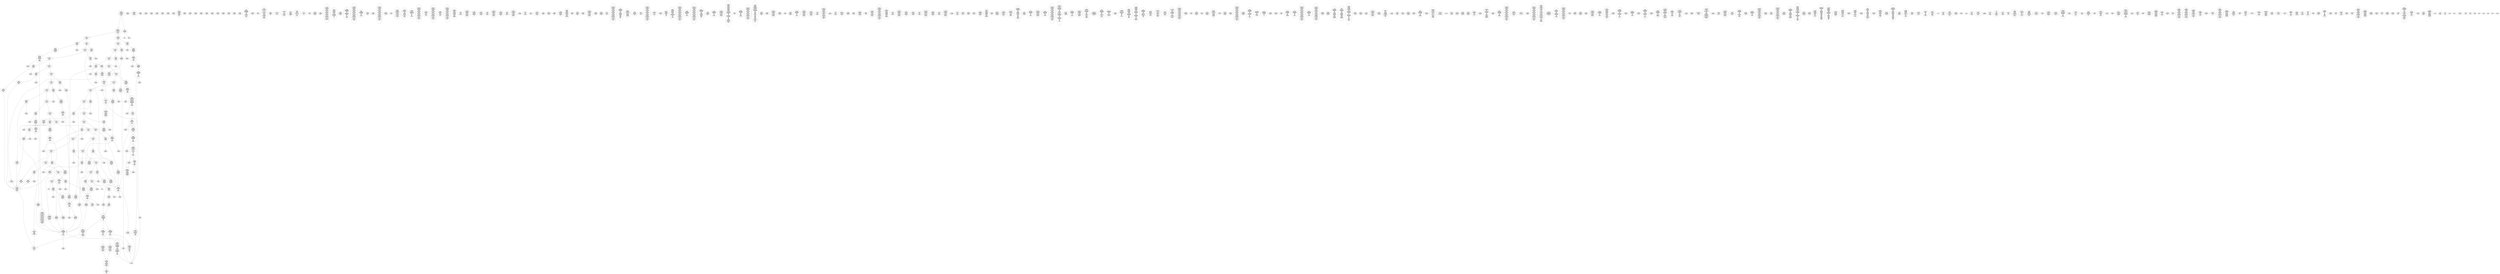 /* Generated by GvGen v.1.0 (https://www.github.com/stricaud/gvgen) */

digraph G {
compound=true;
   node1 [label="[anywhere]"];
   node2 [label="# 0x0
PUSHX Data
PUSHX Data
MSTORE
PUSHX LogicData
CALLDATASIZE
LT
PUSHX Data
JUMPI
"];
   node3 [label="# 0xd
PUSHX Data
CALLDATALOAD
PUSHX BitData
SHR
PUSHX LogicData
GT
PUSHX Data
JUMPI
"];
   node4 [label="# 0x1e
PUSHX LogicData
EQ
PUSHX Data
JUMPI
"];
   node5 [label="# 0x29
PUSHX LogicData
EQ
PUSHX Data
JUMPI
"];
   node6 [label="# 0x34
PUSHX LogicData
EQ
PUSHX Data
JUMPI
"];
   node7 [label="# 0x3f
PUSHX LogicData
EQ
PUSHX Data
JUMPI
"];
   node8 [label="# 0x4a
PUSHX LogicData
EQ
PUSHX Data
JUMPI
"];
   node9 [label="# 0x55
PUSHX LogicData
EQ
PUSHX Data
JUMPI
"];
   node10 [label="# 0x60
PUSHX LogicData
EQ
PUSHX Data
JUMPI
"];
   node11 [label="# 0x6b
PUSHX LogicData
EQ
PUSHX Data
JUMPI
"];
   node12 [label="# 0x76
PUSHX LogicData
EQ
PUSHX Data
JUMPI
"];
   node13 [label="# 0x81
PUSHX LogicData
EQ
PUSHX Data
JUMPI
"];
   node14 [label="# 0x8c
PUSHX LogicData
EQ
PUSHX Data
JUMPI
"];
   node15 [label="# 0x97
PUSHX LogicData
EQ
PUSHX Data
JUMPI
"];
   node16 [label="# 0xa2
PUSHX LogicData
EQ
PUSHX Data
JUMPI
"];
   node17 [label="# 0xad
PUSHX LogicData
EQ
PUSHX Data
JUMPI
"];
   node18 [label="# 0xb8
PUSHX LogicData
EQ
PUSHX Data
JUMPI
"];
   node19 [label="# 0xc3
PUSHX LogicData
EQ
PUSHX Data
JUMPI
"];
   node20 [label="# 0xce
PUSHX LogicData
EQ
PUSHX Data
JUMPI
"];
   node21 [label="# 0xd9
STOP
"];
   node22 [label="# 0xda
JUMPDEST
PUSHX LogicData
EQ
PUSHX Data
JUMPI
"];
   node23 [label="# 0xe6
PUSHX LogicData
EQ
PUSHX Data
JUMPI
"];
   node24 [label="# 0xf1
PUSHX LogicData
EQ
PUSHX Data
JUMPI
"];
   node25 [label="# 0xfc
PUSHX LogicData
EQ
PUSHX Data
JUMPI
"];
   node26 [label="# 0x107
PUSHX LogicData
EQ
PUSHX Data
JUMPI
"];
   node27 [label="# 0x112
PUSHX LogicData
EQ
PUSHX Data
JUMPI
"];
   node28 [label="# 0x11d
PUSHX LogicData
EQ
PUSHX Data
JUMPI
"];
   node29 [label="# 0x128
PUSHX LogicData
EQ
PUSHX Data
JUMPI
"];
   node30 [label="# 0x133
PUSHX LogicData
EQ
PUSHX Data
JUMPI
"];
   node31 [label="# 0x13e
PUSHX LogicData
EQ
PUSHX Data
JUMPI
"];
   node32 [label="# 0x149
PUSHX LogicData
EQ
PUSHX Data
JUMPI
"];
   node33 [label="# 0x154
PUSHX LogicData
EQ
PUSHX Data
JUMPI
"];
   node34 [label="# 0x15f
PUSHX LogicData
EQ
PUSHX Data
JUMPI
"];
   node35 [label="# 0x16a
PUSHX LogicData
EQ
PUSHX Data
JUMPI
"];
   node36 [label="# 0x175
PUSHX LogicData
EQ
PUSHX Data
JUMPI
"];
   node37 [label="# 0x180
PUSHX LogicData
EQ
PUSHX Data
JUMPI
"];
   node38 [label="# 0x18b
PUSHX LogicData
EQ
PUSHX Data
JUMPI
"];
   node39 [label="# 0x196
STOP
"];
   node40 [label="# 0x197
JUMPDEST
CALLDATASIZE
PUSHX Data
JUMPI
"];
   node41 [label="# 0x19d
STOP
"];
   node42 [label="# 0x19e
JUMPDEST
STOP
"];
   node43 [label="# 0x1a0
JUMPDEST
CALLVALUE
ISZERO
PUSHX Data
JUMPI
"];
   node44 [label="# 0x1a8
PUSHX Data
REVERT
"];
   node45 [label="# 0x1ac
JUMPDEST
PUSHX Data
PUSHX Data
CALLDATASIZE
PUSHX Data
PUSHX Data
JUMP
"];
   node46 [label="# 0x1bb
JUMPDEST
PUSHX Data
JUMP
"];
   node47 [label="# 0x1c0
JUMPDEST
PUSHX MemData
MLOAD
ISZERO
ISZERO
MSTORE
PUSHX ArithData
ADD
"];
   node48 [label="# 0x1cc
JUMPDEST
PUSHX MemData
MLOAD
SUB
RETURN
"];
   node49 [label="# 0x1d5
JUMPDEST
CALLVALUE
ISZERO
PUSHX Data
JUMPI
"];
   node50 [label="# 0x1dd
PUSHX Data
REVERT
"];
   node51 [label="# 0x1e1
JUMPDEST
PUSHX Data
PUSHX Data
JUMP
"];
   node52 [label="# 0x1ea
JUMPDEST
PUSHX MemData
MLOAD
PUSHX Data
PUSHX Data
JUMP
"];
   node53 [label="# 0x1f7
JUMPDEST
CALLVALUE
ISZERO
PUSHX Data
JUMPI
"];
   node54 [label="# 0x1ff
PUSHX Data
REVERT
"];
   node55 [label="# 0x203
JUMPDEST
PUSHX Data
PUSHX Data
CALLDATASIZE
PUSHX Data
PUSHX Data
JUMP
"];
   node56 [label="# 0x212
JUMPDEST
PUSHX Data
JUMP
"];
   node57 [label="# 0x217
JUMPDEST
PUSHX MemData
MLOAD
PUSHX ArithData
PUSHX BitData
PUSHX BitData
SHL
SUB
AND
MSTORE
PUSHX ArithData
ADD
PUSHX Data
JUMP
"];
   node58 [label="# 0x22f
JUMPDEST
CALLVALUE
ISZERO
PUSHX Data
JUMPI
"];
   node59 [label="# 0x237
PUSHX Data
REVERT
"];
   node60 [label="# 0x23b
JUMPDEST
PUSHX Data
PUSHX Data
CALLDATASIZE
PUSHX Data
PUSHX Data
JUMP
"];
   node61 [label="# 0x24a
JUMPDEST
PUSHX Data
JUMP
"];
   node62 [label="# 0x24f
JUMPDEST
CALLVALUE
ISZERO
PUSHX Data
JUMPI
"];
   node63 [label="# 0x257
PUSHX Data
REVERT
"];
   node64 [label="# 0x25b
JUMPDEST
PUSHX StorData
SLOAD
"];
   node65 [label="# 0x260
JUMPDEST
PUSHX MemData
MLOAD
MSTORE
PUSHX ArithData
ADD
PUSHX Data
JUMP
"];
   node66 [label="# 0x26e
JUMPDEST
PUSHX Data
PUSHX Data
CALLDATASIZE
PUSHX Data
PUSHX Data
JUMP
"];
   node67 [label="# 0x27c
JUMPDEST
PUSHX Data
JUMP
"];
   node68 [label="# 0x281
JUMPDEST
CALLVALUE
ISZERO
PUSHX Data
JUMPI
"];
   node69 [label="# 0x289
PUSHX Data
REVERT
"];
   node70 [label="# 0x28d
JUMPDEST
PUSHX Data
PUSHX Data
CALLDATASIZE
PUSHX Data
PUSHX Data
JUMP
"];
   node71 [label="# 0x29c
JUMPDEST
PUSHX Data
JUMP
"];
   node72 [label="# 0x2a1
JUMPDEST
CALLVALUE
ISZERO
PUSHX Data
JUMPI
"];
   node73 [label="# 0x2a9
PUSHX Data
REVERT
"];
   node74 [label="# 0x2ad
JUMPDEST
PUSHX Data
PUSHX Data
CALLDATASIZE
PUSHX Data
PUSHX Data
JUMP
"];
   node75 [label="# 0x2bc
JUMPDEST
PUSHX Data
JUMP
"];
   node76 [label="# 0x2c1
JUMPDEST
CALLVALUE
ISZERO
PUSHX Data
JUMPI
"];
   node77 [label="# 0x2c9
PUSHX Data
REVERT
"];
   node78 [label="# 0x2cd
JUMPDEST
PUSHX StorData
SLOAD
PUSHX Data
PUSHX BitData
AND
JUMP
"];
   node79 [label="# 0x2db
JUMPDEST
CALLVALUE
ISZERO
PUSHX Data
JUMPI
"];
   node80 [label="# 0x2e3
PUSHX Data
REVERT
"];
   node81 [label="# 0x2e7
JUMPDEST
PUSHX Data
PUSHX Data
CALLDATASIZE
PUSHX Data
PUSHX Data
JUMP
"];
   node82 [label="# 0x2f6
JUMPDEST
PUSHX Data
JUMP
"];
   node83 [label="# 0x2fb
JUMPDEST
CALLVALUE
ISZERO
PUSHX Data
JUMPI
"];
   node84 [label="# 0x303
PUSHX Data
REVERT
"];
   node85 [label="# 0x307
JUMPDEST
PUSHX Data
PUSHX StorData
SLOAD
JUMP
"];
   node86 [label="# 0x311
JUMPDEST
CALLVALUE
ISZERO
PUSHX Data
JUMPI
"];
   node87 [label="# 0x319
PUSHX Data
REVERT
"];
   node88 [label="# 0x31d
JUMPDEST
PUSHX Data
PUSHX Data
CALLDATASIZE
PUSHX Data
PUSHX Data
JUMP
"];
   node89 [label="# 0x32c
JUMPDEST
PUSHX Data
JUMP
"];
   node90 [label="# 0x331
JUMPDEST
CALLVALUE
ISZERO
PUSHX Data
JUMPI
"];
   node91 [label="# 0x339
PUSHX Data
REVERT
"];
   node92 [label="# 0x33d
JUMPDEST
PUSHX Data
PUSHX Data
CALLDATASIZE
PUSHX Data
PUSHX Data
JUMP
"];
   node93 [label="# 0x34c
JUMPDEST
PUSHX Data
PUSHX Data
MSTORE
PUSHX Data
MSTORE
PUSHX Data
SHA3
SLOAD
JUMP
"];
   node94 [label="# 0x35e
JUMPDEST
CALLVALUE
ISZERO
PUSHX Data
JUMPI
"];
   node95 [label="# 0x366
PUSHX Data
REVERT
"];
   node96 [label="# 0x36a
JUMPDEST
PUSHX Data
PUSHX StorData
SLOAD
JUMP
"];
   node97 [label="# 0x374
JUMPDEST
CALLVALUE
ISZERO
PUSHX Data
JUMPI
"];
   node98 [label="# 0x37c
PUSHX Data
REVERT
"];
   node99 [label="# 0x380
JUMPDEST
PUSHX Data
PUSHX Data
CALLDATASIZE
PUSHX Data
PUSHX Data
JUMP
"];
   node100 [label="# 0x38f
JUMPDEST
PUSHX Data
JUMP
"];
   node101 [label="# 0x394
JUMPDEST
CALLVALUE
ISZERO
PUSHX Data
JUMPI
"];
   node102 [label="# 0x39c
PUSHX Data
REVERT
"];
   node103 [label="# 0x3a0
JUMPDEST
PUSHX Data
PUSHX Data
CALLDATASIZE
PUSHX Data
PUSHX Data
JUMP
"];
   node104 [label="# 0x3af
JUMPDEST
PUSHX Data
JUMP
"];
   node105 [label="# 0x3b4
JUMPDEST
CALLVALUE
ISZERO
PUSHX Data
JUMPI
"];
   node106 [label="# 0x3bc
PUSHX Data
REVERT
"];
   node107 [label="# 0x3c0
JUMPDEST
PUSHX Data
PUSHX Data
JUMP
"];
   node108 [label="# 0x3c9
JUMPDEST
CALLVALUE
ISZERO
PUSHX Data
JUMPI
"];
   node109 [label="# 0x3d1
PUSHX Data
REVERT
"];
   node110 [label="# 0x3d5
JUMPDEST
PUSHX Data
PUSHX Data
CALLDATASIZE
PUSHX Data
PUSHX Data
JUMP
"];
   node111 [label="# 0x3e4
JUMPDEST
PUSHX Data
JUMP
"];
   node112 [label="# 0x3e9
JUMPDEST
CALLVALUE
ISZERO
PUSHX Data
JUMPI
"];
   node113 [label="# 0x3f1
PUSHX Data
REVERT
"];
   node114 [label="# 0x3f5
JUMPDEST
PUSHX Data
PUSHX Data
JUMP
"];
   node115 [label="# 0x3fe
JUMPDEST
CALLVALUE
ISZERO
PUSHX Data
JUMPI
"];
   node116 [label="# 0x406
PUSHX Data
REVERT
"];
   node117 [label="# 0x40a
JUMPDEST
PUSHX Data
PUSHX Data
JUMP
"];
   node118 [label="# 0x413
JUMPDEST
CALLVALUE
ISZERO
PUSHX Data
JUMPI
"];
   node119 [label="# 0x41b
PUSHX Data
REVERT
"];
   node120 [label="# 0x41f
JUMPDEST
PUSHX Data
PUSHX StorData
SLOAD
JUMP
"];
   node121 [label="# 0x429
JUMPDEST
CALLVALUE
ISZERO
PUSHX Data
JUMPI
"];
   node122 [label="# 0x431
PUSHX Data
REVERT
"];
   node123 [label="# 0x435
JUMPDEST
PUSHX Data
PUSHX StorData
SLOAD
JUMP
"];
   node124 [label="# 0x43f
JUMPDEST
CALLVALUE
ISZERO
PUSHX Data
JUMPI
"];
   node125 [label="# 0x447
PUSHX Data
REVERT
"];
   node126 [label="# 0x44b
JUMPDEST
PUSHX Data
PUSHX Data
JUMP
"];
   node127 [label="# 0x454
JUMPDEST
CALLVALUE
ISZERO
PUSHX Data
JUMPI
"];
   node128 [label="# 0x45c
PUSHX Data
REVERT
"];
   node129 [label="# 0x460
JUMPDEST
PUSHX Data
PUSHX Data
CALLDATASIZE
PUSHX Data
PUSHX Data
JUMP
"];
   node130 [label="# 0x46f
JUMPDEST
PUSHX Data
JUMP
"];
   node131 [label="# 0x474
JUMPDEST
CALLVALUE
ISZERO
PUSHX Data
JUMPI
"];
   node132 [label="# 0x47c
PUSHX Data
REVERT
"];
   node133 [label="# 0x480
JUMPDEST
PUSHX Data
PUSHX StorData
SLOAD
JUMP
"];
   node134 [label="# 0x48a
JUMPDEST
CALLVALUE
ISZERO
PUSHX Data
JUMPI
"];
   node135 [label="# 0x492
PUSHX Data
REVERT
"];
   node136 [label="# 0x496
JUMPDEST
PUSHX Data
PUSHX Data
CALLDATASIZE
PUSHX Data
PUSHX Data
JUMP
"];
   node137 [label="# 0x4a5
JUMPDEST
PUSHX Data
JUMP
"];
   node138 [label="# 0x4aa
JUMPDEST
CALLVALUE
ISZERO
PUSHX Data
JUMPI
"];
   node139 [label="# 0x4b2
PUSHX Data
REVERT
"];
   node140 [label="# 0x4b6
JUMPDEST
PUSHX Data
PUSHX Data
CALLDATASIZE
PUSHX Data
PUSHX Data
JUMP
"];
   node141 [label="# 0x4c5
JUMPDEST
PUSHX Data
JUMP
"];
   node142 [label="# 0x4ca
JUMPDEST
CALLVALUE
ISZERO
PUSHX Data
JUMPI
"];
   node143 [label="# 0x4d2
PUSHX Data
REVERT
"];
   node144 [label="# 0x4d6
JUMPDEST
PUSHX Data
PUSHX StorData
SLOAD
JUMP
"];
   node145 [label="# 0x4e0
JUMPDEST
PUSHX Data
PUSHX Data
CALLDATASIZE
PUSHX Data
PUSHX Data
JUMP
"];
   node146 [label="# 0x4ee
JUMPDEST
PUSHX Data
JUMP
"];
   node147 [label="# 0x4f3
JUMPDEST
CALLVALUE
ISZERO
PUSHX Data
JUMPI
"];
   node148 [label="# 0x4fb
PUSHX Data
REVERT
"];
   node149 [label="# 0x4ff
JUMPDEST
PUSHX Data
PUSHX Data
CALLDATASIZE
PUSHX Data
PUSHX Data
JUMP
"];
   node150 [label="# 0x50e
JUMPDEST
PUSHX Data
JUMP
"];
   node151 [label="# 0x513
JUMPDEST
CALLVALUE
ISZERO
PUSHX Data
JUMPI
"];
   node152 [label="# 0x51b
PUSHX Data
REVERT
"];
   node153 [label="# 0x51f
JUMPDEST
PUSHX Data
PUSHX Data
CALLDATASIZE
PUSHX Data
PUSHX Data
JUMP
"];
   node154 [label="# 0x52e
JUMPDEST
PUSHX Data
JUMP
"];
   node155 [label="# 0x533
JUMPDEST
CALLVALUE
ISZERO
PUSHX Data
JUMPI
"];
   node156 [label="# 0x53b
PUSHX Data
REVERT
"];
   node157 [label="# 0x53f
JUMPDEST
PUSHX Data
PUSHX StorData
SLOAD
JUMP
"];
   node158 [label="# 0x549
JUMPDEST
CALLVALUE
ISZERO
PUSHX Data
JUMPI
"];
   node159 [label="# 0x551
PUSHX Data
REVERT
"];
   node160 [label="# 0x555
JUMPDEST
PUSHX Data
PUSHX Data
CALLDATASIZE
PUSHX Data
PUSHX Data
JUMP
"];
   node161 [label="# 0x564
JUMPDEST
PUSHX Data
JUMP
"];
   node162 [label="# 0x569
JUMPDEST
CALLVALUE
ISZERO
PUSHX Data
JUMPI
"];
   node163 [label="# 0x571
PUSHX Data
REVERT
"];
   node164 [label="# 0x575
JUMPDEST
PUSHX Data
PUSHX Data
CALLDATASIZE
PUSHX Data
PUSHX Data
JUMP
"];
   node165 [label="# 0x584
JUMPDEST
PUSHX Data
JUMP
"];
   node166 [label="# 0x589
JUMPDEST
PUSHX Data
PUSHX ArithData
PUSHX BitData
PUSHX BitData
SHL
SUB
NOT
AND
PUSHX BitData
PUSHX BitData
SHL
EQ
PUSHX Data
JUMPI
"];
   node167 [label="# 0x5a5
PUSHX Data
PUSHX Data
JUMP
"];
   node168 [label="# 0x5ae
JUMPDEST
JUMP
"];
   node169 [label="# 0x5b4
JUMPDEST
PUSHX Data
PUSHX StorData
SLOAD
PUSHX Data
PUSHX Data
JUMP
"];
   node170 [label="# 0x5c3
JUMPDEST
PUSHX ArithData
ADD
PUSHX ArithData
DIV
MUL
PUSHX ArithData
ADD
PUSHX MemData
MLOAD
ADD
PUSHX Data
MSTORE
MSTORE
PUSHX ArithData
ADD
SLOAD
PUSHX Data
PUSHX Data
JUMP
"];
   node171 [label="# 0x5ef
JUMPDEST
ISZERO
PUSHX Data
JUMPI
"];
   node172 [label="# 0x5f6
PUSHX LogicData
LT
PUSHX Data
JUMPI
"];
   node173 [label="# 0x5fe
PUSHX ArithData
SLOAD
DIV
MUL
MSTORE
PUSHX ArithData
ADD
PUSHX Data
JUMP
"];
   node174 [label="# 0x611
JUMPDEST
ADD
PUSHX Data
MSTORE
PUSHX Data
PUSHX Data
SHA3
"];
   node175 [label="# 0x61f
JUMPDEST
SLOAD
MSTORE
PUSHX ArithData
ADD
PUSHX ArithData
ADD
GT
PUSHX Data
JUMPI
"];
   node176 [label="# 0x633
SUB
PUSHX BitData
AND
ADD
"];
   node177 [label="# 0x63c
JUMPDEST
JUMP
"];
   node178 [label="# 0x646
JUMPDEST
PUSHX Data
PUSHX Data
PUSHX Data
JUMP
"];
   node179 [label="# 0x651
JUMPDEST
PUSHX Data
JUMPI
"];
   node180 [label="# 0x656
PUSHX MemData
MLOAD
PUSHX BitData
PUSHX BitData
SHL
MSTORE
PUSHX Data
PUSHX ArithData
ADD
MSTORE
PUSHX Data
PUSHX ArithData
ADD
MSTORE
PUSHX Data
PUSHX ArithData
ADD
MSTORE
PUSHX BitData
PUSHX BitData
SHL
PUSHX ArithData
ADD
MSTORE
PUSHX ArithData
ADD
"];
   node181 [label="# 0x6ae
JUMPDEST
PUSHX MemData
MLOAD
SUB
REVERT
"];
   node182 [label="# 0x6b7
JUMPDEST
PUSHX Data
MSTORE
PUSHX Data
PUSHX Data
MSTORE
PUSHX Data
SHA3
SLOAD
PUSHX ArithData
PUSHX BitData
PUSHX BitData
SHL
SUB
AND
JUMP
"];
   node183 [label="# 0x6d3
JUMPDEST
PUSHX Data
PUSHX Data
PUSHX Data
JUMP
"];
   node184 [label="# 0x6de
JUMPDEST
PUSHX ArithData
PUSHX BitData
PUSHX BitData
SHL
SUB
AND
PUSHX ArithData
PUSHX BitData
PUSHX BitData
SHL
SUB
AND
EQ
ISZERO
PUSHX Data
JUMPI
"];
   node185 [label="# 0x6fb
PUSHX MemData
MLOAD
PUSHX BitData
PUSHX BitData
SHL
MSTORE
PUSHX Data
PUSHX ArithData
ADD
MSTORE
PUSHX Data
PUSHX ArithData
ADD
MSTORE
PUSHX Data
PUSHX ArithData
ADD
MSTORE
PUSHX BitData
PUSHX BitData
SHL
PUSHX ArithData
ADD
MSTORE
PUSHX ArithData
ADD
PUSHX Data
JUMP
"];
   node186 [label="# 0x74c
JUMPDEST
CALLER
PUSHX ArithData
PUSHX BitData
PUSHX BitData
SHL
SUB
AND
EQ
PUSHX Data
JUMPI
"];
   node187 [label="# 0x75e
PUSHX Data
CALLER
PUSHX Data
JUMP
"];
   node188 [label="# 0x768
JUMPDEST
PUSHX Data
JUMPI
"];
   node189 [label="# 0x76d
PUSHX MemData
MLOAD
PUSHX BitData
PUSHX BitData
SHL
MSTORE
PUSHX Data
PUSHX ArithData
ADD
MSTORE
PUSHX Data
PUSHX ArithData
ADD
MSTORE
PUSHX Data
PUSHX ArithData
ADD
MSTORE
PUSHX BitData
PUSHX BitData
SHL
PUSHX ArithData
ADD
MSTORE
PUSHX ArithData
ADD
PUSHX Data
JUMP
"];
   node190 [label="# 0x7d5
JUMPDEST
PUSHX Data
PUSHX Data
JUMP
"];
   node191 [label="# 0x7df
JUMPDEST
JUMP
"];
   node192 [label="# 0x7e4
JUMPDEST
PUSHX Data
PUSHX Data
PUSHX MemData
MLOAD
PUSHX ArithData
ADD
PUSHX Data
MSTORE
PUSHX ArithData
ADD
MSTORE
PUSHX ArithData
ADD
JUMP
"];
   node193 [label="# 0x805
JUMPDEST
PUSHX MemData
MLOAD
PUSHX ArithData
SUB
SUB
MSTORE
PUSHX Data
MSTORE
MLOAD
PUSHX ArithData
ADD
SHA3
PUSHX Data
JUMP
"];
   node194 [label="# 0x821
JUMPDEST
PUSHX StorData
SLOAD
PUSHX ArithData
PUSHX BitData
PUSHX BitData
SHL
SUB
AND
AND
EQ
PUSHX Data
JUMPI
"];
   node195 [label="# 0x83a
PUSHX MemData
MLOAD
PUSHX BitData
PUSHX BitData
SHL
MSTORE
PUSHX Data
PUSHX ArithData
ADD
MSTORE
PUSHX Data
PUSHX ArithData
ADD
MSTORE
PUSHX BitData
PUSHX BitData
SHL
PUSHX ArithData
ADD
MSTORE
PUSHX ArithData
ADD
PUSHX Data
JUMP
"];
   node196 [label="# 0x87a
JUMPDEST
PUSHX StorData
SLOAD
TIMESTAMP
LT
ISZERO
PUSHX Data
JUMPI
"];
   node197 [label="# 0x885
PUSHX MemData
MLOAD
PUSHX BitData
PUSHX BitData
SHL
MSTORE
PUSHX Data
PUSHX ArithData
ADD
MSTORE
PUSHX Data
PUSHX ArithData
ADD
MSTORE
PUSHX BitData
PUSHX BitData
SHL
PUSHX ArithData
ADD
MSTORE
PUSHX ArithData
ADD
PUSHX Data
JUMP
"];
   node198 [label="# 0x8c3
JUMPDEST
PUSHX StorData
SLOAD
TIMESTAMP
GT
ISZERO
PUSHX Data
JUMPI
"];
   node199 [label="# 0x8ce
PUSHX MemData
MLOAD
PUSHX BitData
PUSHX BitData
SHL
MSTORE
PUSHX Data
PUSHX ArithData
ADD
MSTORE
PUSHX Data
PUSHX ArithData
ADD
MSTORE
PUSHX BitData
PUSHX BitData
SHL
PUSHX ArithData
ADD
MSTORE
PUSHX ArithData
ADD
PUSHX Data
JUMP
"];
   node200 [label="# 0x902
JUMPDEST
PUSHX StorData
SLOAD
CALLER
PUSHX Data
MSTORE
PUSHX Data
PUSHX Data
MSTORE
PUSHX Data
SHA3
SLOAD
PUSHX Data
PUSHX Data
JUMP
"];
   node201 [label="# 0x91f
JUMPDEST
GT
ISZERO
PUSHX Data
JUMPI
"];
   node202 [label="# 0x926
PUSHX MemData
MLOAD
PUSHX BitData
PUSHX BitData
SHL
MSTORE
PUSHX ArithData
ADD
PUSHX Data
PUSHX Data
JUMP
"];
   node203 [label="# 0x93d
JUMPDEST
PUSHX StorData
SLOAD
PUSHX Data
PUSHX Data
PUSHX Data
JUMP
"];
   node204 [label="# 0x94b
JUMPDEST
PUSHX StorData
SLOAD
PUSHX Data
PUSHX Data
JUMP
"];
   node205 [label="# 0x958
JUMPDEST
GT
ISZERO
PUSHX Data
JUMPI
"];
   node206 [label="# 0x95f
PUSHX MemData
MLOAD
PUSHX BitData
PUSHX BitData
SHL
MSTORE
PUSHX ArithData
ADD
PUSHX Data
PUSHX Data
JUMP
"];
   node207 [label="# 0x976
JUMPDEST
PUSHX StorData
SLOAD
CALLVALUE
PUSHX Data
PUSHX Data
JUMP
"];
   node208 [label="# 0x985
JUMPDEST
GT
ISZERO
PUSHX Data
JUMPI
"];
   node209 [label="# 0x98c
PUSHX MemData
MLOAD
PUSHX BitData
PUSHX BitData
SHL
MSTORE
PUSHX ArithData
ADD
PUSHX Data
PUSHX Data
JUMP
"];
   node210 [label="# 0x9a3
JUMPDEST
PUSHX Data
"];
   node211 [label="# 0x9a6
JUMPDEST
LT
ISZERO
PUSHX Data
JUMPI
"];
   node212 [label="# 0x9af
PUSHX Data
CALLER
"];
   node213 [label="# 0x9b3
JUMPDEST
PUSHX StorData
SLOAD
PUSHX Data
PUSHX Data
JUMP
"];
   node214 [label="# 0x9c1
JUMPDEST
PUSHX Data
JUMP
"];
   node215 [label="# 0x9c6
JUMPDEST
PUSHX Data
PUSHX Data
JUMP
"];
   node216 [label="# 0x9d0
JUMPDEST
PUSHX Data
JUMP
"];
   node217 [label="# 0x9d8
JUMPDEST
PUSHX StorData
PUSHX Data
SLOAD
PUSHX Data
PUSHX Data
JUMP
"];
   node218 [label="# 0x9ea
JUMPDEST
SSTORE
CALLER
PUSHX Data
MSTORE
PUSHX Data
PUSHX Data
MSTORE
PUSHX Data
SHA3
SLOAD
PUSHX Data
PUSHX Data
JUMP
"];
   node219 [label="# 0xa0e
JUMPDEST
SSTORE
JUMP
"];
   node220 [label="# 0xa1a
JUMPDEST
PUSHX Data
CALLER
PUSHX Data
JUMP
"];
   node221 [label="# 0xa24
JUMPDEST
PUSHX Data
JUMPI
"];
   node222 [label="# 0xa29
PUSHX MemData
MLOAD
PUSHX BitData
PUSHX BitData
SHL
MSTORE
PUSHX ArithData
ADD
PUSHX Data
PUSHX Data
JUMP
"];
   node223 [label="# 0xa40
JUMPDEST
PUSHX Data
PUSHX Data
JUMP
"];
   node224 [label="# 0xa4b
JUMPDEST
PUSHX Data
PUSHX Data
PUSHX Data
JUMP
"];
   node225 [label="# 0xa56
JUMPDEST
LT
PUSHX Data
JUMPI
"];
   node226 [label="# 0xa5d
PUSHX MemData
MLOAD
PUSHX BitData
PUSHX BitData
SHL
MSTORE
PUSHX Data
PUSHX ArithData
ADD
MSTORE
PUSHX Data
PUSHX ArithData
ADD
MSTORE
PUSHX Data
PUSHX ArithData
ADD
MSTORE
PUSHX BitData
PUSHX BitData
SHL
PUSHX ArithData
ADD
MSTORE
PUSHX ArithData
ADD
PUSHX Data
JUMP
"];
   node227 [label="# 0xab8
JUMPDEST
PUSHX ArithData
PUSHX BitData
PUSHX BitData
SHL
SUB
AND
PUSHX Data
MSTORE
PUSHX Data
PUSHX Data
MSTORE
PUSHX Data
SHA3
MSTORE
MSTORE
SHA3
SLOAD
JUMP
"];
   node228 [label="# 0xae1
JUMPDEST
PUSHX Data
PUSHX MemData
MLOAD
PUSHX ArithData
ADD
PUSHX Data
MSTORE
PUSHX Data
MSTORE
PUSHX Data
JUMP
"];
   node229 [label="# 0xafc
JUMPDEST
PUSHX Data
PUSHX Data
PUSHX StorData
SLOAD
JUMP
"];
   node230 [label="# 0xb07
JUMPDEST
LT
PUSHX Data
JUMPI
"];
   node231 [label="# 0xb0e
PUSHX MemData
MLOAD
PUSHX BitData
PUSHX BitData
SHL
MSTORE
PUSHX Data
PUSHX ArithData
ADD
MSTORE
PUSHX Data
PUSHX ArithData
ADD
MSTORE
PUSHX Data
PUSHX ArithData
ADD
MSTORE
PUSHX BitData
PUSHX BitData
SHL
PUSHX ArithData
ADD
MSTORE
PUSHX ArithData
ADD
PUSHX Data
JUMP
"];
   node232 [label="# 0xb6a
JUMPDEST
PUSHX StorData
SLOAD
LT
PUSHX Data
JUMPI
"];
   node233 [label="# 0xb76
PUSHX Data
PUSHX Data
JUMP
"];
   node234 [label="# 0xb7d
JUMPDEST
PUSHX Data
MSTORE
PUSHX Data
PUSHX Data
SHA3
ADD
SLOAD
JUMP
"];
   node235 [label="# 0xb8f
JUMPDEST
PUSHX Data
MSTORE
PUSHX Data
PUSHX Data
MSTORE
PUSHX Data
SHA3
SLOAD
PUSHX ArithData
PUSHX BitData
PUSHX BitData
SHL
SUB
AND
PUSHX Data
JUMPI
"];
   node236 [label="# 0xbad
PUSHX MemData
MLOAD
PUSHX BitData
PUSHX BitData
SHL
MSTORE
PUSHX Data
PUSHX ArithData
ADD
MSTORE
PUSHX Data
PUSHX ArithData
ADD
MSTORE
PUSHX Data
PUSHX ArithData
ADD
MSTORE
PUSHX BitData
PUSHX BitData
SHL
PUSHX ArithData
ADD
MSTORE
PUSHX ArithData
ADD
PUSHX Data
JUMP
"];
   node237 [label="# 0xc06
JUMPDEST
PUSHX Data
PUSHX ArithData
PUSHX BitData
PUSHX BitData
SHL
SUB
AND
PUSHX Data
JUMPI
"];
   node238 [label="# 0xc17
PUSHX MemData
MLOAD
PUSHX BitData
PUSHX BitData
SHL
MSTORE
PUSHX Data
PUSHX ArithData
ADD
MSTORE
PUSHX Data
PUSHX ArithData
ADD
MSTORE
PUSHX Data
PUSHX ArithData
ADD
MSTORE
PUSHX BitData
PUSHX BitData
SHL
PUSHX ArithData
ADD
MSTORE
PUSHX ArithData
ADD
PUSHX Data
JUMP
"];
   node239 [label="# 0xc71
JUMPDEST
PUSHX ArithData
PUSHX BitData
PUSHX BitData
SHL
SUB
AND
PUSHX Data
MSTORE
PUSHX Data
PUSHX Data
MSTORE
PUSHX Data
SHA3
SLOAD
JUMP
"];
   node240 [label="# 0xc8d
JUMPDEST
CALLER
PUSHX Data
PUSHX Data
JUMP
"];
   node241 [label="# 0xc96
JUMPDEST
PUSHX ArithData
PUSHX BitData
PUSHX BitData
SHL
SUB
AND
EQ
PUSHX Data
JUMPI
"];
   node242 [label="# 0xca5
PUSHX MemData
MLOAD
PUSHX BitData
PUSHX BitData
SHL
MSTORE
PUSHX ArithData
ADD
PUSHX Data
PUSHX Data
JUMP
"];
   node243 [label="# 0xcbc
JUMPDEST
PUSHX StorData
SLOAD
PUSHX MemData
MLOAD
PUSHX Data
PUSHX ArithData
PUSHX BitData
PUSHX BitData
SHL
SUB
AND
PUSHX Data
LOGX
PUSHX StorData
SLOAD
PUSHX ArithData
PUSHX BitData
PUSHX BitData
SHL
SUB
NOT
AND
SSTORE
JUMP
"];
   node244 [label="# 0xd06
JUMPDEST
CALLER
PUSHX Data
PUSHX Data
JUMP
"];
   node245 [label="# 0xd0f
JUMPDEST
PUSHX ArithData
PUSHX BitData
PUSHX BitData
SHL
SUB
AND
EQ
PUSHX Data
JUMPI
"];
   node246 [label="# 0xd1e
PUSHX MemData
MLOAD
PUSHX BitData
PUSHX BitData
SHL
MSTORE
PUSHX ArithData
ADD
PUSHX Data
PUSHX Data
JUMP
"];
   node247 [label="# 0xd35
JUMPDEST
PUSHX Data
SSTORE
PUSHX Data
SSTORE
PUSHX Data
SSTORE
PUSHX Data
SSTORE
PUSHX Data
SSTORE
PUSHX Data
SSTORE
PUSHX StorData
SLOAD
PUSHX ArithData
PUSHX BitData
PUSHX BitData
SHL
SUB
NOT
AND
PUSHX ArithData
PUSHX BitData
PUSHX BitData
SHL
SUB
AND
OR
SSTORE
MLOAD
PUSHX Data
PUSHX Data
PUSHX ArithData
ADD
PUSHX Data
JUMP
"];
   node248 [label="# 0xd81
JUMPDEST
JUMP
"];
   node249 [label="# 0xd8c
JUMPDEST
PUSHX StorData
SLOAD
PUSHX ArithData
PUSHX BitData
PUSHX BitData
SHL
SUB
AND
JUMP
"];
   node250 [label="# 0xd9b
JUMPDEST
PUSHX Data
PUSHX StorData
SLOAD
PUSHX Data
PUSHX Data
JUMP
"];
   node251 [label="# 0xdaa
JUMPDEST
CALLER
PUSHX Data
PUSHX Data
JUMP
"];
   node252 [label="# 0xdb3
JUMPDEST
PUSHX ArithData
PUSHX BitData
PUSHX BitData
SHL
SUB
AND
EQ
PUSHX Data
JUMPI
"];
   node253 [label="# 0xdc2
PUSHX MemData
MLOAD
PUSHX BitData
PUSHX BitData
SHL
MSTORE
PUSHX ArithData
ADD
PUSHX Data
PUSHX Data
JUMP
"];
   node254 [label="# 0xdd9
JUMPDEST
PUSHX StorData
SLOAD
PUSHX BitData
NOT
AND
PUSHX BitData
AND
ISZERO
OR
SSTORE
JUMP
"];
   node255 [label="# 0xded
JUMPDEST
PUSHX ArithData
PUSHX BitData
PUSHX BitData
SHL
SUB
AND
CALLER
EQ
ISZERO
PUSHX Data
JUMPI
"];
   node256 [label="# 0xdff
PUSHX MemData
MLOAD
PUSHX BitData
PUSHX BitData
SHL
MSTORE
PUSHX Data
PUSHX ArithData
ADD
MSTORE
PUSHX Data
PUSHX ArithData
ADD
MSTORE
PUSHX BitData
PUSHX BitData
SHL
PUSHX ArithData
ADD
MSTORE
PUSHX ArithData
ADD
PUSHX Data
JUMP
"];
   node257 [label="# 0xe42
JUMPDEST
CALLER
PUSHX Data
MSTORE
PUSHX Data
PUSHX ArithData
MSTORE
PUSHX MemData
SHA3
PUSHX ArithData
PUSHX BitData
PUSHX BitData
SHL
SUB
AND
MSTORE
MSTORE
SHA3
SLOAD
PUSHX BitData
NOT
AND
ISZERO
ISZERO
OR
SSTORE
MLOAD
MSTORE
PUSHX Data
ADD
PUSHX MemData
MLOAD
SUB
LOGX
JUMP
"];
   node258 [label="# 0xeae
JUMPDEST
PUSHX Data
CALLER
PUSHX Data
JUMP
"];
   node259 [label="# 0xeb8
JUMPDEST
PUSHX Data
JUMPI
"];
   node260 [label="# 0xebd
PUSHX MemData
MLOAD
PUSHX BitData
PUSHX BitData
SHL
MSTORE
PUSHX ArithData
ADD
PUSHX Data
PUSHX Data
JUMP
"];
   node261 [label="# 0xed4
JUMPDEST
PUSHX Data
PUSHX Data
JUMP
"];
   node262 [label="# 0xee0
JUMPDEST
JUMP
"];
   node263 [label="# 0xee6
JUMPDEST
CALLER
PUSHX Data
PUSHX Data
JUMP
"];
   node264 [label="# 0xeef
JUMPDEST
PUSHX ArithData
PUSHX BitData
PUSHX BitData
SHL
SUB
AND
EQ
PUSHX Data
JUMPI
"];
   node265 [label="# 0xefe
PUSHX MemData
MLOAD
PUSHX BitData
PUSHX BitData
SHL
MSTORE
PUSHX ArithData
ADD
PUSHX Data
PUSHX Data
JUMP
"];
   node266 [label="# 0xf15
JUMPDEST
PUSHX StorData
SLOAD
PUSHX StorData
SLOAD
PUSHX Data
PUSHX Data
JUMP
"];
   node267 [label="# 0xf25
JUMPDEST
GT
ISZERO
PUSHX Data
JUMPI
"];
   node268 [label="# 0xf2c
PUSHX MemData
MLOAD
PUSHX BitData
PUSHX BitData
SHL
MSTORE
PUSHX Data
PUSHX ArithData
ADD
MSTORE
PUSHX ArithData
ADD
MSTORE
PUSHX Data
PUSHX ArithData
ADD
MSTORE
PUSHX ArithData
ADD
PUSHX Data
JUMP
"];
   node269 [label="# 0xf73
JUMPDEST
PUSHX Data
"];
   node270 [label="# 0xf76
JUMPDEST
LT
ISZERO
PUSHX Data
JUMPI
"];
   node271 [label="# 0xf7f
PUSHX Data
PUSHX StorData
SLOAD
PUSHX Data
PUSHX Data
JUMP
"];
   node272 [label="# 0xf90
JUMPDEST
PUSHX Data
PUSHX Data
JUMP
"];
   node273 [label="# 0xf9a
JUMPDEST
PUSHX Data
JUMP
"];
   node274 [label="# 0xfa2
JUMPDEST
PUSHX StorData
PUSHX Data
SLOAD
PUSHX Data
PUSHX Data
JUMP
"];
   node275 [label="# 0xfb4
JUMPDEST
SSTORE
JUMP
"];
   node276 [label="# 0xfbe
JUMPDEST
PUSHX StorData
SLOAD
PUSHX BitData
AND
ISZERO
ISZERO
PUSHX LogicData
EQ
PUSHX Data
JUMPI
"];
   node277 [label="# 0xfce
PUSHX MemData
MLOAD
PUSHX BitData
PUSHX BitData
SHL
MSTORE
PUSHX Data
PUSHX ArithData
ADD
MSTORE
PUSHX Data
PUSHX ArithData
ADD
MSTORE
PUSHX BitData
PUSHX BitData
SHL
PUSHX ArithData
ADD
MSTORE
PUSHX ArithData
ADD
PUSHX Data
JUMP
"];
   node278 [label="# 0x1011
JUMPDEST
PUSHX StorData
SLOAD
CALLER
PUSHX Data
MSTORE
PUSHX Data
PUSHX Data
MSTORE
PUSHX Data
SHA3
SLOAD
PUSHX Data
PUSHX Data
JUMP
"];
   node279 [label="# 0x102e
JUMPDEST
GT
ISZERO
PUSHX Data
JUMPI
"];
   node280 [label="# 0x1035
PUSHX MemData
MLOAD
PUSHX BitData
PUSHX BitData
SHL
MSTORE
PUSHX ArithData
ADD
PUSHX Data
PUSHX Data
JUMP
"];
   node281 [label="# 0x104c
JUMPDEST
PUSHX StorData
SLOAD
PUSHX Data
PUSHX Data
PUSHX Data
JUMP
"];
   node282 [label="# 0x105a
JUMPDEST
PUSHX StorData
SLOAD
PUSHX Data
PUSHX Data
JUMP
"];
   node283 [label="# 0x1067
JUMPDEST
GT
ISZERO
PUSHX Data
JUMPI
"];
   node284 [label="# 0x106e
PUSHX MemData
MLOAD
PUSHX BitData
PUSHX BitData
SHL
MSTORE
PUSHX ArithData
ADD
PUSHX Data
PUSHX Data
JUMP
"];
   node285 [label="# 0x1085
JUMPDEST
PUSHX StorData
SLOAD
CALLVALUE
PUSHX Data
PUSHX Data
JUMP
"];
   node286 [label="# 0x1094
JUMPDEST
GT
ISZERO
PUSHX Data
JUMPI
"];
   node287 [label="# 0x109b
PUSHX MemData
MLOAD
PUSHX BitData
PUSHX BitData
SHL
MSTORE
PUSHX ArithData
ADD
PUSHX Data
PUSHX Data
JUMP
"];
   node288 [label="# 0x10b2
JUMPDEST
PUSHX Data
"];
   node289 [label="# 0x10b5
JUMPDEST
LT
ISZERO
PUSHX Data
JUMPI
"];
   node290 [label="# 0x10be
PUSHX Data
CALLER
PUSHX Data
JUMP
"];
   node291 [label="# 0x10c6
JUMPDEST
PUSHX Data
PUSHX Data
JUMP
"];
   node292 [label="# 0x10d0
JUMPDEST
PUSHX Data
JUMP
"];
   node293 [label="# 0x10d8
JUMPDEST
PUSHX StorData
PUSHX Data
SLOAD
PUSHX Data
PUSHX Data
JUMP
"];
   node294 [label="# 0x10ea
JUMPDEST
SSTORE
CALLER
PUSHX Data
MSTORE
PUSHX Data
PUSHX Data
MSTORE
PUSHX Data
SHA3
SLOAD
PUSHX Data
PUSHX Data
JUMP
"];
   node295 [label="# 0x110e
JUMPDEST
SSTORE
JUMP
"];
   node296 [label="# 0x1117
JUMPDEST
PUSHX Data
PUSHX Data
PUSHX Data
PUSHX Data
JUMP
"];
   node297 [label="# 0x1124
JUMPDEST
PUSHX MemData
MLOAD
PUSHX ArithData
ADD
PUSHX Data
PUSHX Data
JUMP
"];
   node298 [label="# 0x1135
JUMPDEST
PUSHX MemData
MLOAD
PUSHX ArithData
SUB
SUB
MSTORE
PUSHX Data
MSTORE
JUMP
"];
   node299 [label="# 0x114b
JUMPDEST
PUSHX ArithData
PUSHX BitData
PUSHX BitData
SHL
SUB
AND
PUSHX Data
MSTORE
PUSHX Data
PUSHX Data
MSTORE
PUSHX Data
SHA3
AND
MSTORE
MSTORE
SHA3
SLOAD
PUSHX BitData
AND
JUMP
"];
   node300 [label="# 0x1179
JUMPDEST
CALLER
PUSHX Data
PUSHX Data
JUMP
"];
   node301 [label="# 0x1182
JUMPDEST
PUSHX ArithData
PUSHX BitData
PUSHX BitData
SHL
SUB
AND
EQ
PUSHX Data
JUMPI
"];
   node302 [label="# 0x1191
PUSHX MemData
MLOAD
PUSHX BitData
PUSHX BitData
SHL
MSTORE
PUSHX ArithData
ADD
PUSHX Data
PUSHX Data
JUMP
"];
   node303 [label="# 0x11a8
JUMPDEST
PUSHX ArithData
PUSHX BitData
PUSHX BitData
SHL
SUB
AND
PUSHX Data
JUMPI
"];
   node304 [label="# 0x11b7
PUSHX MemData
MLOAD
PUSHX BitData
PUSHX BitData
SHL
MSTORE
PUSHX Data
PUSHX ArithData
ADD
MSTORE
PUSHX Data
PUSHX ArithData
ADD
MSTORE
PUSHX Data
PUSHX ArithData
ADD
MSTORE
PUSHX BitData
PUSHX BitData
SHL
PUSHX ArithData
ADD
MSTORE
PUSHX ArithData
ADD
PUSHX Data
JUMP
"];
   node305 [label="# 0x120d
JUMPDEST
PUSHX StorData
SLOAD
PUSHX MemData
MLOAD
PUSHX ArithData
PUSHX BitData
PUSHX BitData
SHL
SUB
AND
AND
PUSHX Data
PUSHX Data
LOGX
PUSHX StorData
SLOAD
PUSHX ArithData
PUSHX BitData
PUSHX BitData
SHL
SUB
NOT
AND
PUSHX ArithData
PUSHX BitData
PUSHX BitData
SHL
SUB
AND
OR
SSTORE
JUMP
"];
   node306 [label="# 0x1269
JUMPDEST
CALLER
PUSHX Data
PUSHX Data
JUMP
"];
   node307 [label="# 0x1272
JUMPDEST
PUSHX ArithData
PUSHX BitData
PUSHX BitData
SHL
SUB
AND
EQ
PUSHX Data
JUMPI
"];
   node308 [label="# 0x1281
PUSHX MemData
MLOAD
PUSHX BitData
PUSHX BitData
SHL
MSTORE
PUSHX ArithData
ADD
PUSHX Data
PUSHX Data
JUMP
"];
   node309 [label="# 0x1298
JUMPDEST
PUSHX MemData
MLOAD
PUSHX ArithData
PUSHX BitData
PUSHX BitData
SHL
SUB
AND
ISZERO
PUSHX ArithData
MUL
PUSHX Data
CALL
ISZERO
ISZERO
PUSHX Data
JUMPI
"];
   node310 [label="# 0x12c5
RETURNDATASIZE
PUSHX Data
RETURNDATACOPY
RETURNDATASIZE
PUSHX Data
REVERT
"];
   node311 [label="# 0x12ce
JUMPDEST
PUSHX Data
PUSHX ArithData
PUSHX BitData
PUSHX BitData
SHL
SUB
NOT
AND
PUSHX BitData
PUSHX BitData
SHL
EQ
PUSHX Data
JUMPI
"];
   node312 [label="# 0x12ea
PUSHX ArithData
PUSHX BitData
PUSHX BitData
SHL
SUB
NOT
AND
PUSHX BitData
PUSHX BitData
SHL
EQ
"];
   node313 [label="# 0x12ff
JUMPDEST
PUSHX Data
JUMPI
"];
   node314 [label="# 0x1305
PUSHX BitData
PUSHX BitData
SHL
PUSHX ArithData
PUSHX BitData
PUSHX BitData
SHL
SUB
NOT
AND
EQ
PUSHX Data
JUMP
"];
   node315 [label="# 0x131e
JUMPDEST
PUSHX Data
MSTORE
PUSHX Data
PUSHX Data
MSTORE
PUSHX Data
SHA3
SLOAD
PUSHX ArithData
PUSHX BitData
PUSHX BitData
SHL
SUB
AND
ISZERO
ISZERO
JUMP
"];
   node316 [label="# 0x133b
JUMPDEST
PUSHX Data
MSTORE
PUSHX Data
PUSHX Data
MSTORE
PUSHX Data
SHA3
SLOAD
PUSHX ArithData
PUSHX BitData
PUSHX BitData
SHL
SUB
NOT
AND
PUSHX ArithData
PUSHX BitData
PUSHX BitData
SHL
SUB
AND
OR
SSTORE
PUSHX Data
PUSHX Data
JUMP
"];
   node317 [label="# 0x1370
JUMPDEST
PUSHX ArithData
PUSHX BitData
PUSHX BitData
SHL
SUB
AND
PUSHX Data
PUSHX MemData
MLOAD
PUSHX MemData
MLOAD
SUB
LOGX
JUMP
"];
   node318 [label="# 0x13a9
JUMPDEST
PUSHX Data
PUSHX Data
MLOAD
PUSHX LogicData
EQ
ISZERO
PUSHX Data
JUMPI
"];
   node319 [label="# 0x13ba
PUSHX ArithData
ADD
MLOAD
PUSHX ArithData
ADD
MLOAD
PUSHX ArithData
ADD
MLOAD
PUSHX BitData
BYTE
PUSHX Data
JUMP
"];
   node320 [label="# 0x13d3
JUMPDEST
MLOAD
PUSHX LogicData
EQ
ISZERO
PUSHX Data
JUMPI
"];
   node321 [label="# 0x13de
PUSHX ArithData
ADD
MLOAD
PUSHX ArithData
ADD
MLOAD
PUSHX ArithData
PUSHX BitData
PUSHX BitData
SHL
SUB
AND
PUSHX BitData
SHR
PUSHX ArithData
ADD
PUSHX Data
JUMP
"];
   node322 [label="# 0x1401
JUMPDEST
PUSHX MemData
MLOAD
PUSHX BitData
PUSHX BitData
SHL
MSTORE
PUSHX Data
PUSHX ArithData
ADD
MSTORE
PUSHX Data
PUSHX ArithData
ADD
MSTORE
PUSHX Data
PUSHX ArithData
ADD
MSTORE
PUSHX ArithData
ADD
PUSHX Data
JUMP
"];
   node323 [label="# 0x1449
JUMPDEST
PUSHX Data
PUSHX Data
JUMP
"];
   node324 [label="# 0x1455
JUMPDEST
JUMP
"];
   node325 [label="# 0x145f
JUMPDEST
PUSHX Data
PUSHX Data
PUSHX Data
JUMP
"];
   node326 [label="# 0x146b
JUMPDEST
JUMP
"];
   node327 [label="# 0x1472
JUMPDEST
PUSHX Data
PUSHX Data
PUSHX Data
JUMP
"];
   node328 [label="# 0x147e
JUMPDEST
PUSHX Data
PUSHX MemData
MLOAD
PUSHX ArithData
ADD
PUSHX Data
MSTORE
PUSHX Data
MSTORE
PUSHX Data
JUMP
"];
   node329 [label="# 0x1498
JUMPDEST
JUMP
"];
   node330 [label="# 0x149c
JUMPDEST
PUSHX Data
PUSHX Data
PUSHX Data
JUMP
"];
   node331 [label="# 0x14a7
JUMPDEST
PUSHX Data
JUMPI
"];
   node332 [label="# 0x14ac
PUSHX MemData
MLOAD
PUSHX BitData
PUSHX BitData
SHL
MSTORE
PUSHX Data
PUSHX ArithData
ADD
MSTORE
PUSHX Data
PUSHX ArithData
ADD
MSTORE
PUSHX Data
PUSHX ArithData
ADD
MSTORE
PUSHX BitData
PUSHX BitData
SHL
PUSHX ArithData
ADD
MSTORE
PUSHX ArithData
ADD
PUSHX Data
JUMP
"];
   node333 [label="# 0x1508
JUMPDEST
PUSHX Data
PUSHX Data
PUSHX Data
JUMP
"];
   node334 [label="# 0x1513
JUMPDEST
PUSHX ArithData
PUSHX BitData
PUSHX BitData
SHL
SUB
AND
PUSHX ArithData
PUSHX BitData
PUSHX BitData
SHL
SUB
AND
EQ
PUSHX Data
JUMPI
"];
   node335 [label="# 0x1530
PUSHX ArithData
PUSHX BitData
PUSHX BitData
SHL
SUB
AND
PUSHX Data
PUSHX Data
JUMP
"];
   node336 [label="# 0x1543
JUMPDEST
PUSHX ArithData
PUSHX BitData
PUSHX BitData
SHL
SUB
AND
EQ
"];
   node337 [label="# 0x154e
JUMPDEST
PUSHX Data
JUMPI
"];
   node338 [label="# 0x1554
PUSHX Data
PUSHX Data
JUMP
"];
   node339 [label="# 0x155e
JUMPDEST
JUMP
"];
   node340 [label="# 0x1566
JUMPDEST
PUSHX ArithData
PUSHX BitData
PUSHX BitData
SHL
SUB
AND
PUSHX Data
PUSHX Data
JUMP
"];
   node341 [label="# 0x1579
JUMPDEST
PUSHX ArithData
PUSHX BitData
PUSHX BitData
SHL
SUB
AND
EQ
PUSHX Data
JUMPI
"];
   node342 [label="# 0x1588
PUSHX MemData
MLOAD
PUSHX BitData
PUSHX BitData
SHL
MSTORE
PUSHX Data
PUSHX ArithData
ADD
MSTORE
PUSHX Data
PUSHX ArithData
ADD
MSTORE
PUSHX Data
PUSHX ArithData
ADD
MSTORE
PUSHX BitData
PUSHX BitData
SHL
PUSHX ArithData
ADD
MSTORE
PUSHX ArithData
ADD
PUSHX Data
JUMP
"];
   node343 [label="# 0x15e1
JUMPDEST
PUSHX ArithData
PUSHX BitData
PUSHX BitData
SHL
SUB
AND
PUSHX Data
JUMPI
"];
   node344 [label="# 0x15f0
PUSHX MemData
MLOAD
PUSHX BitData
PUSHX BitData
SHL
MSTORE
PUSHX Data
PUSHX ArithData
ADD
MSTORE
PUSHX ArithData
ADD
MSTORE
PUSHX Data
PUSHX ArithData
ADD
MSTORE
PUSHX BitData
PUSHX BitData
SHL
PUSHX ArithData
ADD
MSTORE
PUSHX ArithData
ADD
PUSHX Data
JUMP
"];
   node345 [label="# 0x1643
JUMPDEST
PUSHX Data
PUSHX Data
JUMP
"];
   node346 [label="# 0x164e
JUMPDEST
PUSHX Data
PUSHX Data
PUSHX Data
JUMP
"];
   node347 [label="# 0x1659
JUMPDEST
PUSHX ArithData
PUSHX BitData
PUSHX BitData
SHL
SUB
AND
PUSHX Data
MSTORE
PUSHX Data
PUSHX Data
MSTORE
PUSHX Data
SHA3
SLOAD
PUSHX Data
PUSHX Data
PUSHX Data
JUMP
"];
   node348 [label="# 0x1682
JUMPDEST
SSTORE
PUSHX ArithData
PUSHX BitData
PUSHX BitData
SHL
SUB
AND
PUSHX Data
MSTORE
PUSHX Data
PUSHX Data
MSTORE
PUSHX Data
SHA3
SLOAD
PUSHX Data
PUSHX Data
PUSHX Data
JUMP
"];
   node349 [label="# 0x16b0
JUMPDEST
SSTORE
PUSHX Data
MSTORE
PUSHX Data
PUSHX Data
MSTORE
PUSHX MemData
SHA3
SLOAD
PUSHX ArithData
PUSHX BitData
PUSHX BitData
SHL
SUB
NOT
AND
PUSHX ArithData
PUSHX BitData
PUSHX BitData
SHL
SUB
AND
OR
SSTORE
MLOAD
AND
PUSHX Data
LOGX
JUMP
"];
   node350 [label="# 0x1711
JUMPDEST
PUSHX Data
PUSHX Data
JUMP
"];
   node351 [label="# 0x171c
JUMPDEST
PUSHX Data
PUSHX Data
JUMP
"];
   node352 [label="# 0x1728
JUMPDEST
PUSHX Data
JUMPI
"];
   node353 [label="# 0x172d
PUSHX MemData
MLOAD
PUSHX BitData
PUSHX BitData
SHL
MSTORE
PUSHX ArithData
ADD
PUSHX Data
PUSHX Data
JUMP
"];
   node354 [label="# 0x1744
JUMPDEST
PUSHX Data
PUSHX Data
JUMPI
"];
   node355 [label="# 0x174c
PUSHX Data
MLOAD
ADD
MSTORE
PUSHX Data
MSTORE
PUSHX BitData
PUSHX BitData
SHL
PUSHX ArithData
ADD
MSTORE
JUMP
"];
   node356 [label="# 0x1768
JUMPDEST
PUSHX Data
"];
   node357 [label="# 0x176c
JUMPDEST
ISZERO
PUSHX Data
JUMPI
"];
   node358 [label="# 0x1773
PUSHX Data
PUSHX Data
JUMP
"];
   node359 [label="# 0x177c
JUMPDEST
PUSHX Data
PUSHX Data
PUSHX Data
JUMP
"];
   node360 [label="# 0x178b
JUMPDEST
PUSHX Data
JUMP
"];
   node361 [label="# 0x1792
JUMPDEST
PUSHX Data
PUSHX ArithData
PUSHX BitData
PUSHX BitData
SHL
SUB
GT
ISZERO
PUSHX Data
JUMPI
"];
   node362 [label="# 0x17a5
PUSHX Data
PUSHX Data
JUMP
"];
   node363 [label="# 0x17ac
JUMPDEST
PUSHX MemData
MLOAD
MSTORE
PUSHX ArithData
ADD
PUSHX BitData
NOT
AND
PUSHX ArithData
ADD
ADD
PUSHX Data
MSTORE
ISZERO
PUSHX Data
JUMPI
"];
   node364 [label="# 0x17ca
PUSHX ArithData
ADD
CALLDATASIZE
CALLDATACOPY
ADD
"];
   node365 [label="# 0x17d6
JUMPDEST
"];
   node366 [label="# 0x17da
JUMPDEST
ISZERO
PUSHX Data
JUMPI
"];
   node367 [label="# 0x17e1
PUSHX Data
PUSHX Data
PUSHX Data
JUMP
"];
   node368 [label="# 0x17eb
JUMPDEST
PUSHX Data
PUSHX Data
PUSHX Data
JUMP
"];
   node369 [label="# 0x17f8
JUMPDEST
PUSHX Data
PUSHX Data
PUSHX Data
JUMP
"];
   node370 [label="# 0x1803
JUMPDEST
PUSHX BitData
SHL
MLOAD
LT
PUSHX Data
JUMPI
"];
   node371 [label="# 0x1811
PUSHX Data
PUSHX Data
JUMP
"];
   node372 [label="# 0x1818
JUMPDEST
PUSHX ArithData
ADD
ADD
PUSHX ArithData
PUSHX BitData
PUSHX BitData
SHL
SUB
NOT
AND
PUSHX BitData
BYTE
MSTORE8
PUSHX Data
PUSHX Data
PUSHX Data
JUMP
"];
   node373 [label="# 0x183a
JUMPDEST
PUSHX Data
JUMP
"];
   node374 [label="# 0x1841
JUMPDEST
PUSHX Data
PUSHX ArithData
PUSHX BitData
PUSHX BitData
SHL
SUB
GT
ISZERO
PUSHX Data
JUMPI
"];
   node375 [label="# 0x1862
PUSHX MemData
MLOAD
PUSHX BitData
PUSHX BitData
SHL
MSTORE
PUSHX Data
PUSHX ArithData
ADD
MSTORE
PUSHX Data
PUSHX ArithData
ADD
MSTORE
PUSHX Data
PUSHX ArithData
ADD
MSTORE
PUSHX BitData
PUSHX BitData
SHL
PUSHX ArithData
ADD
MSTORE
PUSHX ArithData
ADD
PUSHX Data
JUMP
"];
   node376 [label="# 0x18b4
JUMPDEST
PUSHX BitData
AND
PUSHX LogicData
EQ
PUSHX Data
JUMPI
"];
   node377 [label="# 0x18c1
PUSHX BitData
AND
PUSHX LogicData
EQ
"];
   node378 [label="# 0x18c9
JUMPDEST
PUSHX Data
JUMPI
"];
   node379 [label="# 0x18ce
PUSHX MemData
MLOAD
PUSHX BitData
PUSHX BitData
SHL
MSTORE
PUSHX Data
PUSHX ArithData
ADD
MSTORE
PUSHX Data
PUSHX ArithData
ADD
MSTORE
PUSHX Data
PUSHX ArithData
ADD
MSTORE
PUSHX BitData
PUSHX BitData
SHL
PUSHX ArithData
ADD
MSTORE
PUSHX ArithData
ADD
PUSHX Data
JUMP
"];
   node380 [label="# 0x1920
JUMPDEST
PUSHX Data
MLOAD
PUSHX Data
MSTORE
PUSHX ArithData
ADD
MSTORE
MSTORE
PUSHX BitData
AND
ADD
MSTORE
PUSHX ArithData
ADD
MSTORE
PUSHX ArithData
ADD
MSTORE
PUSHX Data
PUSHX ArithData
ADD
PUSHX Data
PUSHX MemData
MLOAD
PUSHX ArithData
SUB
SUB
GAS
STATICCALL
ISZERO
ISZERO
PUSHX Data
JUMPI
"];
   node381 [label="# 0x196b
RETURNDATASIZE
PUSHX Data
RETURNDATACOPY
RETURNDATASIZE
PUSHX Data
REVERT
"];
   node382 [label="# 0x1974
JUMPDEST
PUSHX MemData
MLOAD
PUSHX BitData
NOT
ADD
MLOAD
PUSHX ArithData
PUSHX BitData
PUSHX BitData
SHL
SUB
AND
PUSHX Data
JUMPI
"];
   node383 [label="# 0x1990
PUSHX MemData
MLOAD
PUSHX BitData
PUSHX BitData
SHL
MSTORE
PUSHX Data
PUSHX ArithData
ADD
MSTORE
PUSHX Data
PUSHX ArithData
ADD
MSTORE
PUSHX BitData
PUSHX BitData
SHL
PUSHX ArithData
ADD
MSTORE
PUSHX ArithData
ADD
PUSHX Data
JUMP
"];
   node384 [label="# 0x19d2
JUMPDEST
JUMP
"];
   node385 [label="# 0x19db
JUMPDEST
PUSHX Data
PUSHX Data
JUMP
"];
   node386 [label="# 0x19e5
JUMPDEST
PUSHX Data
PUSHX Data
PUSHX Data
JUMP
"];
   node387 [label="# 0x19f2
JUMPDEST
PUSHX Data
JUMPI
"];
   node388 [label="# 0x19f7
PUSHX MemData
MLOAD
PUSHX BitData
PUSHX BitData
SHL
MSTORE
PUSHX ArithData
ADD
PUSHX Data
PUSHX Data
JUMP
"];
   node389 [label="# 0x1a0e
JUMPDEST
PUSHX ArithData
PUSHX BitData
PUSHX BitData
SHL
SUB
AND
PUSHX Data
JUMPI
"];
   node390 [label="# 0x1a1d
PUSHX Data
PUSHX StorData
SLOAD
PUSHX Data
MSTORE
PUSHX Data
PUSHX Data
MSTORE
PUSHX Data
SHA3
SSTORE
PUSHX ArithData
ADD
SSTORE
MSTORE
PUSHX ArithData
ADD
SSTORE
JUMP
"];
   node391 [label="# 0x1a64
JUMPDEST
PUSHX Data
JUMP
"];
   node392 [label="# 0x1a69
JUMPDEST
PUSHX ArithData
PUSHX BitData
PUSHX BitData
SHL
SUB
AND
PUSHX ArithData
PUSHX BitData
PUSHX BitData
SHL
SUB
AND
EQ
PUSHX Data
JUMPI
"];
   node393 [label="# 0x1a83
PUSHX Data
PUSHX Data
JUMP
"];
   node394 [label="# 0x1a8c
JUMPDEST
PUSHX ArithData
PUSHX BitData
PUSHX BitData
SHL
SUB
AND
PUSHX Data
JUMPI
"];
   node395 [label="# 0x1a9b
PUSHX Data
PUSHX Data
JUMP
"];
   node396 [label="# 0x1aa3
JUMPDEST
PUSHX ArithData
PUSHX BitData
PUSHX BitData
SHL
SUB
AND
PUSHX ArithData
PUSHX BitData
PUSHX BitData
SHL
SUB
AND
EQ
PUSHX Data
JUMPI
"];
   node397 [label="# 0x1abd
PUSHX Data
PUSHX Data
JUMP
"];
   node398 [label="# 0x1ac6
JUMPDEST
PUSHX Data
PUSHX ArithData
PUSHX BitData
PUSHX BitData
SHL
SUB
AND
EXTCODESIZE
ISZERO
PUSHX Data
JUMPI
"];
   node399 [label="# 0x1ad9
PUSHX MemData
MLOAD
PUSHX BitData
PUSHX BitData
SHL
MSTORE
PUSHX ArithData
PUSHX BitData
PUSHX BitData
SHL
SUB
AND
PUSHX Data
PUSHX Data
CALLER
PUSHX ArithData
ADD
PUSHX Data
JUMP
"];
   node400 [label="# 0x1b0a
JUMPDEST
PUSHX Data
PUSHX MemData
MLOAD
SUB
PUSHX Data
GAS
CALL
ISZERO
PUSHX Data
JUMPI
"];
   node401 [label="# 0x1b23
PUSHX MemData
MLOAD
PUSHX ArithData
RETURNDATASIZE
ADD
PUSHX BitData
NOT
AND
ADD
MSTORE
PUSHX Data
ADD
PUSHX Data
JUMP
"];
   node402 [label="# 0x1b42
JUMPDEST
PUSHX Data
"];
   node403 [label="# 0x1b45
JUMPDEST
PUSHX Data
JUMPI
"];
   node404 [label="# 0x1b4a
RETURNDATASIZE
ISZERO
PUSHX Data
JUMPI
"];
   node405 [label="# 0x1b52
PUSHX MemData
MLOAD
PUSHX BitData
NOT
PUSHX ArithData
RETURNDATASIZE
ADD
AND
ADD
PUSHX Data
MSTORE
RETURNDATASIZE
MSTORE
RETURNDATASIZE
PUSHX Data
PUSHX ArithData
ADD
RETURNDATACOPY
PUSHX Data
JUMP
"];
   node406 [label="# 0x1b73
JUMPDEST
PUSHX Data
"];
   node407 [label="# 0x1b78
JUMPDEST
MLOAD
PUSHX Data
JUMPI
"];
   node408 [label="# 0x1b80
PUSHX MemData
MLOAD
PUSHX BitData
PUSHX BitData
SHL
MSTORE
PUSHX ArithData
ADD
PUSHX Data
PUSHX Data
JUMP
"];
   node409 [label="# 0x1b97
JUMPDEST
MLOAD
PUSHX ArithData
ADD
REVERT
"];
   node410 [label="# 0x1b9f
JUMPDEST
PUSHX ArithData
PUSHX BitData
PUSHX BitData
SHL
SUB
NOT
AND
PUSHX BitData
PUSHX BitData
SHL
EQ
PUSHX Data
JUMP
"];
   node411 [label="# 0x1bb9
JUMPDEST
PUSHX Data
PUSHX Data
JUMP
"];
   node412 [label="# 0x1bc1
JUMPDEST
PUSHX ArithData
PUSHX BitData
PUSHX BitData
SHL
SUB
AND
PUSHX Data
JUMPI
"];
   node413 [label="# 0x1bd0
PUSHX MemData
MLOAD
PUSHX BitData
PUSHX BitData
SHL
MSTORE
PUSHX Data
PUSHX ArithData
ADD
MSTORE
PUSHX ArithData
ADD
MSTORE
PUSHX Data
PUSHX ArithData
ADD
MSTORE
PUSHX ArithData
ADD
PUSHX Data
JUMP
"];
   node414 [label="# 0x1c17
JUMPDEST
PUSHX Data
PUSHX Data
JUMP
"];
   node415 [label="# 0x1c20
JUMPDEST
ISZERO
PUSHX Data
JUMPI
"];
   node416 [label="# 0x1c26
PUSHX MemData
MLOAD
PUSHX BitData
PUSHX BitData
SHL
MSTORE
PUSHX Data
PUSHX ArithData
ADD
MSTORE
PUSHX Data
PUSHX ArithData
ADD
MSTORE
PUSHX BitData
PUSHX BitData
SHL
PUSHX ArithData
ADD
MSTORE
PUSHX ArithData
ADD
PUSHX Data
JUMP
"];
   node417 [label="# 0x1c6c
JUMPDEST
PUSHX Data
PUSHX Data
PUSHX Data
JUMP
"];
   node418 [label="# 0x1c78
JUMPDEST
PUSHX ArithData
PUSHX BitData
PUSHX BitData
SHL
SUB
AND
PUSHX Data
MSTORE
PUSHX Data
PUSHX Data
MSTORE
PUSHX Data
SHA3
SLOAD
PUSHX Data
PUSHX Data
PUSHX Data
JUMP
"];
   node419 [label="# 0x1ca1
JUMPDEST
SSTORE
PUSHX Data
MSTORE
PUSHX Data
PUSHX Data
MSTORE
PUSHX MemData
SHA3
SLOAD
PUSHX ArithData
PUSHX BitData
PUSHX BitData
SHL
SUB
NOT
AND
PUSHX ArithData
PUSHX BitData
PUSHX BitData
SHL
SUB
AND
OR
SSTORE
MLOAD
PUSHX Data
LOGX
JUMP
"];
   node420 [label="# 0x1cff
JUMPDEST
PUSHX Data
PUSHX Data
PUSHX Data
PUSHX Data
JUMP
"];
   node421 [label="# 0x1d0c
JUMPDEST
PUSHX Data
PUSHX Data
JUMP
"];
   node422 [label="# 0x1d16
JUMPDEST
PUSHX Data
MSTORE
PUSHX Data
PUSHX Data
MSTORE
PUSHX Data
SHA3
SLOAD
EQ
PUSHX Data
JUMPI
"];
   node423 [label="# 0x1d30
PUSHX ArithData
PUSHX BitData
PUSHX BitData
SHL
SUB
AND
PUSHX Data
MSTORE
PUSHX Data
PUSHX Data
MSTORE
PUSHX Data
SHA3
MSTORE
MSTORE
SHA3
SLOAD
MSTORE
SHA3
SSTORE
MSTORE
PUSHX Data
MSTORE
SHA3
SSTORE
"];
   node424 [label="# 0x1d69
JUMPDEST
PUSHX Data
MSTORE
PUSHX Data
PUSHX Data
MSTORE
PUSHX Data
SHA3
SSTORE
PUSHX ArithData
PUSHX BitData
PUSHX BitData
SHL
SUB
AND
MSTORE
PUSHX Data
MSTORE
SHA3
MSTORE
MSTORE
SHA3
SSTORE
JUMP
"];
   node425 [label="# 0x1d9c
JUMPDEST
PUSHX StorData
SLOAD
PUSHX Data
PUSHX Data
PUSHX Data
PUSHX Data
JUMP
"];
   node426 [label="# 0x1dae
JUMPDEST
PUSHX Data
MSTORE
PUSHX Data
PUSHX Data
MSTORE
PUSHX Data
SHA3
SLOAD
PUSHX StorData
SLOAD
LT
PUSHX Data
JUMPI
"];
   node427 [label="# 0x1dcf
PUSHX Data
PUSHX Data
JUMP
"];
   node428 [label="# 0x1dd6
JUMPDEST
PUSHX Data
MSTORE
PUSHX Data
PUSHX Data
SHA3
ADD
SLOAD
PUSHX StorData
SLOAD
LT
PUSHX Data
JUMPI
"];
   node429 [label="# 0x1df0
PUSHX Data
PUSHX Data
JUMP
"];
   node430 [label="# 0x1df7
JUMPDEST
PUSHX Data
MSTORE
PUSHX Data
SHA3
ADD
SSTORE
MSTORE
PUSHX Data
MSTORE
PUSHX Data
SHA3
SSTORE
MSTORE
SHA3
SSTORE
PUSHX StorData
SLOAD
PUSHX Data
JUMPI
"];
   node431 [label="# 0x1e28
PUSHX Data
PUSHX Data
JUMP
"];
   node432 [label="# 0x1e2f
JUMPDEST
PUSHX ArithData
SUB
PUSHX Data
MSTORE
PUSHX Data
PUSHX Data
SHA3
ADD
PUSHX Data
SSTORE
SSTORE
JUMP
"];
   node433 [label="# 0x1e4b
JUMPDEST
PUSHX Data
PUSHX Data
PUSHX Data
JUMP
"];
   node434 [label="# 0x1e56
JUMPDEST
PUSHX ArithData
PUSHX BitData
PUSHX BitData
SHL
SUB
AND
PUSHX Data
MSTORE
PUSHX Data
PUSHX Data
MSTORE
PUSHX Data
SHA3
MSTORE
MSTORE
SHA3
SSTORE
MSTORE
PUSHX Data
MSTORE
SHA3
SSTORE
JUMP
"];
   node435 [label="# 0x1e8f
JUMPDEST
SLOAD
PUSHX Data
PUSHX Data
JUMP
"];
   node436 [label="# 0x1e9b
JUMPDEST
PUSHX Data
MSTORE
PUSHX Data
PUSHX Data
SHA3
PUSHX ArithData
ADD
PUSHX Data
DIV
ADD
PUSHX Data
JUMPI
"];
   node437 [label="# 0x1eb5
PUSHX Data
SSTORE
PUSHX Data
JUMP
"];
   node438 [label="# 0x1ebd
JUMPDEST
PUSHX LogicData
LT
PUSHX Data
JUMPI
"];
   node439 [label="# 0x1ec6
MLOAD
PUSHX BitData
NOT
AND
ADD
OR
SSTORE
PUSHX Data
JUMP
"];
   node440 [label="# 0x1ed6
JUMPDEST
ADD
PUSHX ArithData
ADD
SSTORE
ISZERO
PUSHX Data
JUMPI
"];
   node441 [label="# 0x1ee5
ADD
"];
   node442 [label="# 0x1ee8
JUMPDEST
GT
ISZERO
PUSHX Data
JUMPI
"];
   node443 [label="# 0x1ef1
MLOAD
SSTORE
PUSHX ArithData
ADD
PUSHX ArithData
ADD
PUSHX Data
JUMP
"];
   node444 [label="# 0x1f03
JUMPDEST
PUSHX Data
PUSHX Data
JUMP
"];
   node445 [label="# 0x1f0f
JUMPDEST
JUMP
"];
   node446 [label="# 0x1f13
JUMPDEST
"];
   node447 [label="# 0x1f14
JUMPDEST
GT
ISZERO
PUSHX Data
JUMPI
"];
   node448 [label="# 0x1f1d
PUSHX Data
SSTORE
PUSHX ArithData
ADD
PUSHX Data
JUMP
"];
   node449 [label="# 0x1f28
JUMPDEST
PUSHX ArithData
PUSHX BitData
PUSHX BitData
SHL
SUB
NOT
AND
EQ
PUSHX Data
JUMPI
"];
   node450 [label="# 0x1f3a
PUSHX Data
REVERT
"];
   node451 [label="# 0x1f3e
JUMPDEST
JUMP
"];
   node452 [label="# 0x1f41
JUMPDEST
PUSHX Data
PUSHX LogicData
SUB
SLT
ISZERO
PUSHX Data
JUMPI
"];
   node453 [label="# 0x1f4f
PUSHX Data
REVERT
"];
   node454 [label="# 0x1f53
JUMPDEST
CALLDATALOAD
PUSHX Data
PUSHX Data
JUMP
"];
   node455 [label="# 0x1f5e
JUMPDEST
PUSHX Data
"];
   node456 [label="# 0x1f61
JUMPDEST
LT
ISZERO
PUSHX Data
JUMPI
"];
   node457 [label="# 0x1f6a
ADD
MLOAD
ADD
MSTORE
PUSHX ArithData
ADD
PUSHX Data
JUMP
"];
   node458 [label="# 0x1f79
JUMPDEST
GT
ISZERO
PUSHX Data
JUMPI
"];
   node459 [label="# 0x1f82
PUSHX Data
ADD
MSTORE
JUMP
"];
   node460 [label="# 0x1f8a
JUMPDEST
PUSHX Data
MLOAD
MSTORE
PUSHX Data
PUSHX ArithData
ADD
PUSHX ArithData
ADD
PUSHX Data
JUMP
"];
   node461 [label="# 0x1fa2
JUMPDEST
PUSHX ArithData
ADD
PUSHX BitData
NOT
AND
ADD
PUSHX ArithData
ADD
JUMP
"];
   node462 [label="# 0x1fb6
JUMPDEST
PUSHX Data
MSTORE
PUSHX Data
PUSHX Data
PUSHX ArithData
ADD
PUSHX Data
JUMP
"];
   node463 [label="# 0x1fc9
JUMPDEST
PUSHX Data
PUSHX LogicData
SUB
SLT
ISZERO
PUSHX Data
JUMPI
"];
   node464 [label="# 0x1fd7
PUSHX Data
REVERT
"];
   node465 [label="# 0x1fdb
JUMPDEST
CALLDATALOAD
JUMP
"];
   node466 [label="# 0x1fe2
JUMPDEST
PUSHX ArithData
PUSHX BitData
PUSHX BitData
SHL
SUB
AND
EQ
PUSHX Data
JUMPI
"];
   node467 [label="# 0x1ff3
PUSHX Data
REVERT
"];
   node468 [label="# 0x1ff7
JUMPDEST
PUSHX Data
PUSHX LogicData
SUB
SLT
ISZERO
PUSHX Data
JUMPI
"];
   node469 [label="# 0x2006
PUSHX Data
REVERT
"];
   node470 [label="# 0x200a
JUMPDEST
CALLDATALOAD
PUSHX Data
PUSHX Data
JUMP
"];
   node471 [label="# 0x2015
JUMPDEST
PUSHX ArithData
ADD
CALLDATALOAD
JUMP
"];
   node472 [label="# 0x2023
JUMPDEST
PUSHX BitData
PUSHX BitData
SHL
PUSHX Data
MSTORE
PUSHX Data
PUSHX Data
MSTORE
PUSHX Data
PUSHX Data
REVERT
"];
   node473 [label="# 0x2039
JUMPDEST
PUSHX Data
PUSHX ArithData
PUSHX BitData
PUSHX BitData
SHL
SUB
GT
ISZERO
PUSHX Data
JUMPI
"];
   node474 [label="# 0x204c
PUSHX Data
PUSHX Data
JUMP
"];
   node475 [label="# 0x2053
JUMPDEST
PUSHX MemData
MLOAD
PUSHX ArithData
ADD
PUSHX BitData
NOT
AND
PUSHX ArithData
ADD
AND
ADD
GT
LT
OR
ISZERO
PUSHX Data
JUMPI
"];
   node476 [label="# 0x2074
PUSHX Data
PUSHX Data
JUMP
"];
   node477 [label="# 0x207b
JUMPDEST
PUSHX Data
MSTORE
MSTORE
ADD
GT
ISZERO
PUSHX Data
JUMPI
"];
   node478 [label="# 0x2090
PUSHX Data
REVERT
"];
   node479 [label="# 0x2094
JUMPDEST
PUSHX ArithData
ADD
CALLDATACOPY
PUSHX Data
PUSHX ArithData
ADD
ADD
MSTORE
JUMP
"];
   node480 [label="# 0x20ae
JUMPDEST
PUSHX Data
PUSHX ArithData
ADD
SLT
PUSHX Data
JUMPI
"];
   node481 [label="# 0x20bb
PUSHX Data
REVERT
"];
   node482 [label="# 0x20bf
JUMPDEST
PUSHX Data
CALLDATALOAD
PUSHX ArithData
ADD
PUSHX Data
JUMP
"];
   node483 [label="# 0x20ce
JUMPDEST
PUSHX Data
PUSHX Data
PUSHX LogicData
SUB
SLT
ISZERO
PUSHX Data
JUMPI
"];
   node484 [label="# 0x20df
PUSHX Data
REVERT
"];
   node485 [label="# 0x20e3
JUMPDEST
CALLDATALOAD
PUSHX ArithData
ADD
CALLDATALOAD
PUSHX ArithData
ADD
CALLDATALOAD
PUSHX ArithData
PUSHX BitData
PUSHX BitData
SHL
SUB
GT
ISZERO
PUSHX Data
JUMPI
"];
   node486 [label="# 0x2103
PUSHX Data
REVERT
"];
   node487 [label="# 0x2107
JUMPDEST
PUSHX Data
ADD
PUSHX Data
JUMP
"];
   node488 [label="# 0x2113
JUMPDEST
JUMP
"];
   node489 [label="# 0x211d
JUMPDEST
PUSHX Data
PUSHX Data
PUSHX LogicData
SUB
SLT
ISZERO
PUSHX Data
JUMPI
"];
   node490 [label="# 0x212e
PUSHX Data
REVERT
"];
   node491 [label="# 0x2132
JUMPDEST
CALLDATALOAD
PUSHX Data
PUSHX Data
JUMP
"];
   node492 [label="# 0x213d
JUMPDEST
PUSHX ArithData
ADD
CALLDATALOAD
PUSHX Data
PUSHX Data
JUMP
"];
   node493 [label="# 0x214d
JUMPDEST
PUSHX ArithData
ADD
CALLDATALOAD
JUMP
"];
   node494 [label="# 0x215e
JUMPDEST
PUSHX Data
PUSHX LogicData
SUB
SLT
ISZERO
PUSHX Data
JUMPI
"];
   node495 [label="# 0x216c
PUSHX Data
REVERT
"];
   node496 [label="# 0x2170
JUMPDEST
CALLDATALOAD
PUSHX Data
PUSHX Data
JUMP
"];
   node497 [label="# 0x217b
JUMPDEST
PUSHX Data
PUSHX Data
PUSHX Data
PUSHX Data
PUSHX LogicData
SUB
SLT
ISZERO
PUSHX Data
JUMPI
"];
   node498 [label="# 0x2194
PUSHX Data
REVERT
"];
   node499 [label="# 0x2198
JUMPDEST
CALLDATALOAD
PUSHX ArithData
ADD
CALLDATALOAD
PUSHX ArithData
ADD
CALLDATALOAD
PUSHX ArithData
ADD
CALLDATALOAD
PUSHX ArithData
ADD
CALLDATALOAD
PUSHX ArithData
ADD
CALLDATALOAD
PUSHX ArithData
ADD
CALLDATALOAD
PUSHX Data
PUSHX Data
JUMP
"];
   node500 [label="# 0x21cd
JUMPDEST
PUSHX ArithData
ADD
CALLDATALOAD
PUSHX ArithData
PUSHX BitData
PUSHX BitData
SHL
SUB
GT
ISZERO
PUSHX Data
JUMPI
"];
   node501 [label="# 0x21e4
PUSHX Data
REVERT
"];
   node502 [label="# 0x21e8
JUMPDEST
ADD
PUSHX ArithData
ADD
SGT
PUSHX Data
JUMPI
"];
   node503 [label="# 0x21f5
PUSHX Data
REVERT
"];
   node504 [label="# 0x21f9
JUMPDEST
PUSHX Data
CALLDATALOAD
PUSHX ArithData
ADD
PUSHX Data
JUMP
"];
   node505 [label="# 0x2208
JUMPDEST
JUMP
"];
   node506 [label="# 0x2218
JUMPDEST
PUSHX Data
PUSHX LogicData
SUB
SLT
ISZERO
PUSHX Data
JUMPI
"];
   node507 [label="# 0x2227
PUSHX Data
REVERT
"];
   node508 [label="# 0x222b
JUMPDEST
CALLDATALOAD
PUSHX Data
PUSHX Data
JUMP
"];
   node509 [label="# 0x2236
JUMPDEST
PUSHX ArithData
ADD
CALLDATALOAD
ISZERO
ISZERO
EQ
PUSHX Data
JUMPI
"];
   node510 [label="# 0x2247
PUSHX Data
REVERT
"];
   node511 [label="# 0x224b
JUMPDEST
JUMP
"];
   node512 [label="# 0x2256
JUMPDEST
PUSHX Data
PUSHX Data
PUSHX LogicData
SUB
SLT
ISZERO
PUSHX Data
JUMPI
"];
   node513 [label="# 0x2268
PUSHX Data
REVERT
"];
   node514 [label="# 0x226c
JUMPDEST
CALLDATALOAD
PUSHX Data
PUSHX Data
JUMP
"];
   node515 [label="# 0x2277
JUMPDEST
PUSHX ArithData
ADD
CALLDATALOAD
PUSHX Data
PUSHX Data
JUMP
"];
   node516 [label="# 0x2287
JUMPDEST
PUSHX ArithData
ADD
CALLDATALOAD
PUSHX ArithData
ADD
CALLDATALOAD
PUSHX ArithData
PUSHX BitData
PUSHX BitData
SHL
SUB
GT
ISZERO
PUSHX Data
JUMPI
"];
   node517 [label="# 0x22a5
PUSHX Data
REVERT
"];
   node518 [label="# 0x22a9
JUMPDEST
PUSHX Data
ADD
PUSHX Data
JUMP
"];
   node519 [label="# 0x22b5
JUMPDEST
JUMP
"];
   node520 [label="# 0x22c1
JUMPDEST
PUSHX Data
PUSHX LogicData
SUB
SLT
ISZERO
PUSHX Data
JUMPI
"];
   node521 [label="# 0x22d0
PUSHX Data
REVERT
"];
   node522 [label="# 0x22d4
JUMPDEST
CALLDATALOAD
PUSHX ArithData
ADD
CALLDATALOAD
PUSHX Data
PUSHX Data
JUMP
"];
   node523 [label="# 0x22e6
JUMPDEST
PUSHX Data
PUSHX LogicData
SUB
SLT
ISZERO
PUSHX Data
JUMPI
"];
   node524 [label="# 0x22f5
PUSHX Data
REVERT
"];
   node525 [label="# 0x22f9
JUMPDEST
CALLDATALOAD
PUSHX Data
PUSHX Data
JUMP
"];
   node526 [label="# 0x2304
JUMPDEST
PUSHX ArithData
ADD
CALLDATALOAD
PUSHX Data
PUSHX Data
JUMP
"];
   node527 [label="# 0x2314
JUMPDEST
PUSHX BitData
SHR
AND
PUSHX Data
JUMPI
"];
   node528 [label="# 0x2322
PUSHX BitData
AND
"];
   node529 [label="# 0x2328
JUMPDEST
PUSHX LogicData
LT
EQ
ISZERO
PUSHX Data
JUMPI
"];
   node530 [label="# 0x2334
PUSHX BitData
PUSHX BitData
SHL
PUSHX Data
MSTORE
PUSHX Data
PUSHX Data
MSTORE
PUSHX Data
PUSHX Data
REVERT
"];
   node531 [label="# 0x2349
JUMPDEST
JUMP
"];
   node532 [label="# 0x234f
JUMPDEST
PUSHX BitData
PUSHX BitData
SHL
PUSHX Data
MSTORE
PUSHX Data
PUSHX Data
MSTORE
PUSHX Data
PUSHX Data
REVERT
"];
   node533 [label="# 0x2365
JUMPDEST
PUSHX Data
NOT
GT
ISZERO
PUSHX Data
JUMPI
"];
   node534 [label="# 0x2371
PUSHX Data
PUSHX Data
JUMP
"];
   node535 [label="# 0x2378
JUMPDEST
ADD
JUMP
"];
   node536 [label="# 0x237d
JUMPDEST
PUSHX ArithData
MSTORE
PUSHX Data
ADD
MSTORE
PUSHX Data
PUSHX ArithData
ADD
MSTORE
PUSHX BitData
PUSHX BitData
SHL
PUSHX ArithData
ADD
MSTORE
PUSHX ArithData
ADD
JUMP
"];
   node537 [label="# 0x23c8
JUMPDEST
PUSHX ArithData
MSTORE
PUSHX Data
ADD
MSTORE
PUSHX Data
PUSHX ArithData
ADD
MSTORE
PUSHX BitData
PUSHX BitData
SHL
PUSHX ArithData
ADD
MSTORE
PUSHX ArithData
ADD
JUMP
"];
   node538 [label="# 0x2409
JUMPDEST
PUSHX ArithData
MSTORE
PUSHX Data
ADD
MSTORE
PUSHX BitData
PUSHX BitData
SHL
PUSHX ArithData
ADD
MSTORE
PUSHX ArithData
ADD
JUMP
"];
   node539 [label="# 0x243c
JUMPDEST
PUSHX Data
PUSHX BitData
NOT
EQ
ISZERO
PUSHX Data
JUMPI
"];
   node540 [label="# 0x2449
PUSHX Data
PUSHX Data
JUMP
"];
   node541 [label="# 0x2450
JUMPDEST
PUSHX ArithData
ADD
JUMP
"];
   node542 [label="# 0x2457
JUMPDEST
PUSHX ArithData
MSTORE
PUSHX Data
ADD
MSTORE
PUSHX Data
PUSHX ArithData
ADD
MSTORE
PUSHX BitData
PUSHX BitData
SHL
PUSHX ArithData
ADD
MSTORE
PUSHX ArithData
ADD
JUMP
"];
   node543 [label="# 0x24a8
JUMPDEST
PUSHX BitData
PUSHX BitData
SHL
PUSHX Data
MSTORE
PUSHX Data
PUSHX Data
MSTORE
PUSHX Data
PUSHX Data
REVERT
"];
   node544 [label="# 0x24be
JUMPDEST
PUSHX ArithData
MSTORE
ADD
MSTORE
PUSHX Data
PUSHX ArithData
ADD
MSTORE
PUSHX ArithData
ADD
JUMP
"];
   node545 [label="# 0x24f3
JUMPDEST
PUSHX Data
MLOAD
PUSHX Data
PUSHX ArithData
ADD
PUSHX Data
JUMP
"];
   node546 [label="# 0x2505
JUMPDEST
ADD
JUMP
"];
   node547 [label="# 0x250f
JUMPDEST
PUSHX Data
SLOAD
PUSHX BitData
SHR
AND
PUSHX Data
JUMPI
"];
   node548 [label="# 0x2525
PUSHX BitData
AND
"];
   node549 [label="# 0x252b
JUMPDEST
PUSHX LogicData
LT
EQ
ISZERO
PUSHX Data
JUMPI
"];
   node550 [label="# 0x2538
PUSHX BitData
PUSHX BitData
SHL
MSTORE
PUSHX Data
PUSHX Data
MSTORE
PUSHX Data
REVERT
"];
   node551 [label="# 0x254b
JUMPDEST
ISZERO
PUSHX Data
JUMPI
"];
   node552 [label="# 0x2553
PUSHX LogicData
EQ
PUSHX Data
JUMPI
"];
   node553 [label="# 0x255b
PUSHX Data
JUMP
"];
   node554 [label="# 0x255f
JUMPDEST
PUSHX BitData
NOT
AND
MSTORE
ADD
PUSHX Data
JUMP
"];
   node555 [label="# 0x2570
JUMPDEST
PUSHX Data
MSTORE
PUSHX Data
SHA3
PUSHX Data
"];
   node556 [label="# 0x257c
JUMPDEST
LT
ISZERO
PUSHX Data
JUMPI
"];
   node557 [label="# 0x2585
SLOAD
ADD
MSTORE
ADD
ADD
PUSHX Data
JUMP
"];
   node558 [label="# 0x2595
JUMPDEST
ADD
"];
   node559 [label="# 0x259d
JUMPDEST
PUSHX Data
PUSHX Data
JUMP
"];
   node560 [label="# 0x25ad
JUMPDEST
PUSHX Data
PUSHX BitData
NOT
DIV
GT
ISZERO
ISZERO
AND
ISZERO
PUSHX Data
JUMPI
"];
   node561 [label="# 0x25c0
PUSHX Data
PUSHX Data
JUMP
"];
   node562 [label="# 0x25c7
JUMPDEST
MUL
JUMP
"];
   node563 [label="# 0x25cc
JUMPDEST
PUSHX Data
LT
ISZERO
PUSHX Data
JUMPI
"];
   node564 [label="# 0x25d7
PUSHX Data
PUSHX Data
JUMP
"];
   node565 [label="# 0x25de
JUMPDEST
SUB
JUMP
"];
   node566 [label="# 0x25e3
JUMPDEST
PUSHX ArithData
MSTORE
PUSHX Data
ADD
MSTORE
PUSHX Data
PUSHX ArithData
ADD
MSTORE
PUSHX BitData
PUSHX BitData
SHL
PUSHX ArithData
ADD
MSTORE
PUSHX ArithData
ADD
JUMP
"];
   node567 [label="# 0x2635
JUMPDEST
PUSHX BitData
PUSHX BitData
SHL
PUSHX Data
MSTORE
PUSHX Data
PUSHX Data
MSTORE
PUSHX Data
PUSHX Data
REVERT
"];
   node568 [label="# 0x264b
JUMPDEST
PUSHX Data
PUSHX Data
JUMPI
"];
   node569 [label="# 0x2653
PUSHX Data
PUSHX Data
JUMP
"];
   node570 [label="# 0x265a
JUMPDEST
DIV
JUMP
"];
   node571 [label="# 0x265f
JUMPDEST
PUSHX Data
PUSHX Data
JUMPI
"];
   node572 [label="# 0x2667
PUSHX Data
PUSHX Data
JUMP
"];
   node573 [label="# 0x266e
JUMPDEST
MOD
JUMP
"];
   node574 [label="# 0x2673
JUMPDEST
PUSHX ArithData
PUSHX BitData
PUSHX BitData
SHL
SUB
AND
MSTORE
AND
PUSHX ArithData
ADD
MSTORE
PUSHX ArithData
ADD
MSTORE
PUSHX ArithData
PUSHX ArithData
ADD
MSTORE
PUSHX Data
PUSHX Data
ADD
PUSHX Data
JUMP
"];
   node575 [label="# 0x26a6
JUMPDEST
PUSHX Data
PUSHX LogicData
SUB
SLT
ISZERO
PUSHX Data
JUMPI
"];
   node576 [label="# 0x26b4
PUSHX Data
REVERT
"];
   node577 [label="# 0x26b8
JUMPDEST
MLOAD
PUSHX Data
PUSHX Data
JUMP
"];
   node578 [label="# 0x26c3
JUMPDEST
PUSHX BitData
PUSHX BitData
SHL
PUSHX Data
MSTORE
PUSHX Data
PUSHX Data
MSTORE
PUSHX Data
PUSHX Data
REVERT
"];
   node579 [label="# 0x26d9
INVALID
"];
   node580 [label="# 0x26da
LOGX
PUSHX Data
INVALID
"];
   node581 [label="# 0x26e2
SLT
SHA3
INVALID
"];
   node582 [label="# 0x26e5
INVALID
"];
   node583 [label="# 0x26e6
INVALID
"];
   node584 [label="# 0x26e7
DELEGATECALL
INVALID
"];
   node585 [label="# 0x26e9
MSIZE
INVALID
"];
   node586 [label="# 0x26ed
MOD
INVALID
"];
   node587 [label="# 0x26ef
BYTE
INVALID
"];
   node588 [label="# 0x26f1
INVALID
"];
   node589 [label="# 0x26f3
INVALID
"];
   node590 [label="# 0x26f4
INVALID
"];
   node591 [label="# 0x26f5
INVALID
"];
   node592 [label="# 0x26f6
PUSHX Data
"];
node2->node40;
node2->node3;
node3->node22;
node3->node4;
node4->node108;
node4->node5;
node5->node112;
node5->node6;
node6->node115;
node6->node7;
node7->node118;
node7->node8;
node8->node121;
node8->node9;
node9->node124;
node9->node10;
node10->node127;
node10->node11;
node11->node131;
node11->node12;
node12->node134;
node12->node13;
node13->node138;
node13->node14;
node14->node142;
node14->node15;
node15->node145;
node15->node16;
node16->node147;
node16->node17;
node17->node151;
node17->node18;
node18->node155;
node18->node19;
node19->node158;
node19->node20;
node20->node162;
node20->node21;
node22->node43;
node22->node23;
node23->node49;
node23->node24;
node24->node53;
node24->node25;
node25->node58;
node25->node26;
node26->node62;
node26->node27;
node27->node66;
node27->node28;
node28->node68;
node28->node29;
node29->node72;
node29->node30;
node30->node76;
node30->node31;
node31->node79;
node31->node32;
node32->node83;
node32->node33;
node33->node86;
node33->node34;
node34->node90;
node34->node35;
node35->node94;
node35->node36;
node36->node97;
node36->node37;
node37->node101;
node37->node38;
node38->node105;
node38->node39;
node40->node42;
node40->node41;
node43->node45;
node43->node44;
node45->node452;
node47->node48;
node49->node51;
node49->node50;
node51->node169;
node53->node55;
node53->node54;
node55->node463;
node57->node48;
node58->node60;
node58->node59;
node60->node468;
node62->node64;
node62->node63;
node64->node65;
node65->node48;
node66->node483;
node68->node70;
node68->node69;
node70->node489;
node72->node74;
node72->node73;
node74->node468;
node76->node78;
node76->node77;
node78->node47;
node79->node81;
node79->node80;
node81->node489;
node83->node85;
node83->node84;
node85->node65;
node86->node88;
node86->node87;
node88->node463;
node90->node92;
node90->node91;
node92->node494;
node94->node96;
node94->node95;
node96->node65;
node97->node99;
node97->node98;
node99->node463;
node101->node103;
node101->node102;
node103->node494;
node105->node107;
node105->node106;
node107->node240;
node108->node110;
node108->node109;
node110->node497;
node112->node114;
node112->node113;
node114->node249;
node115->node117;
node115->node116;
node117->node250;
node118->node120;
node118->node119;
node120->node65;
node121->node123;
node121->node122;
node123->node65;
node124->node126;
node124->node125;
node126->node251;
node127->node129;
node127->node128;
node129->node506;
node131->node133;
node131->node132;
node133->node65;
node134->node136;
node134->node135;
node136->node512;
node138->node140;
node138->node139;
node140->node520;
node142->node144;
node142->node143;
node144->node65;
node145->node463;
node147->node149;
node147->node148;
node149->node463;
node151->node153;
node151->node152;
node153->node523;
node155->node157;
node155->node156;
node157->node65;
node158->node160;
node158->node159;
node160->node494;
node162->node164;
node162->node163;
node164->node468;
node169->node527;
node240->node249;
node241->node243;
node241->node242;
node242->node544;
node243->node1;
node249->node252;
node249->node57;
node249->node241;
node250->node527;
node251->node249;
node252->node254;
node252->node253;
node253->node544;
node254->node1;
node449->node451;
node449->node450;
node451->node1;
node452->node454;
node452->node453;
node454->node449;
node463->node465;
node463->node464;
node465->node1;
node466->node451;
node466->node467;
node468->node470;
node468->node469;
node470->node466;
node473->node475;
node473->node474;
node474->node472;
node475->node477;
node475->node476;
node476->node472;
node477->node479;
node477->node478;
node479->node1;
node480->node482;
node480->node481;
node482->node473;
node483->node485;
node483->node484;
node485->node487;
node485->node486;
node487->node480;
node489->node491;
node489->node490;
node491->node466;
node494->node496;
node494->node495;
node496->node466;
node497->node499;
node497->node498;
node499->node466;
node506->node508;
node506->node507;
node508->node466;
node512->node514;
node512->node513;
node514->node466;
node520->node522;
node520->node521;
node522->node466;
node523->node525;
node523->node524;
node525->node466;
node527->node529;
node527->node528;
node528->node529;
node529->node531;
node529->node530;
node531->node1;
node544->node181;
}

